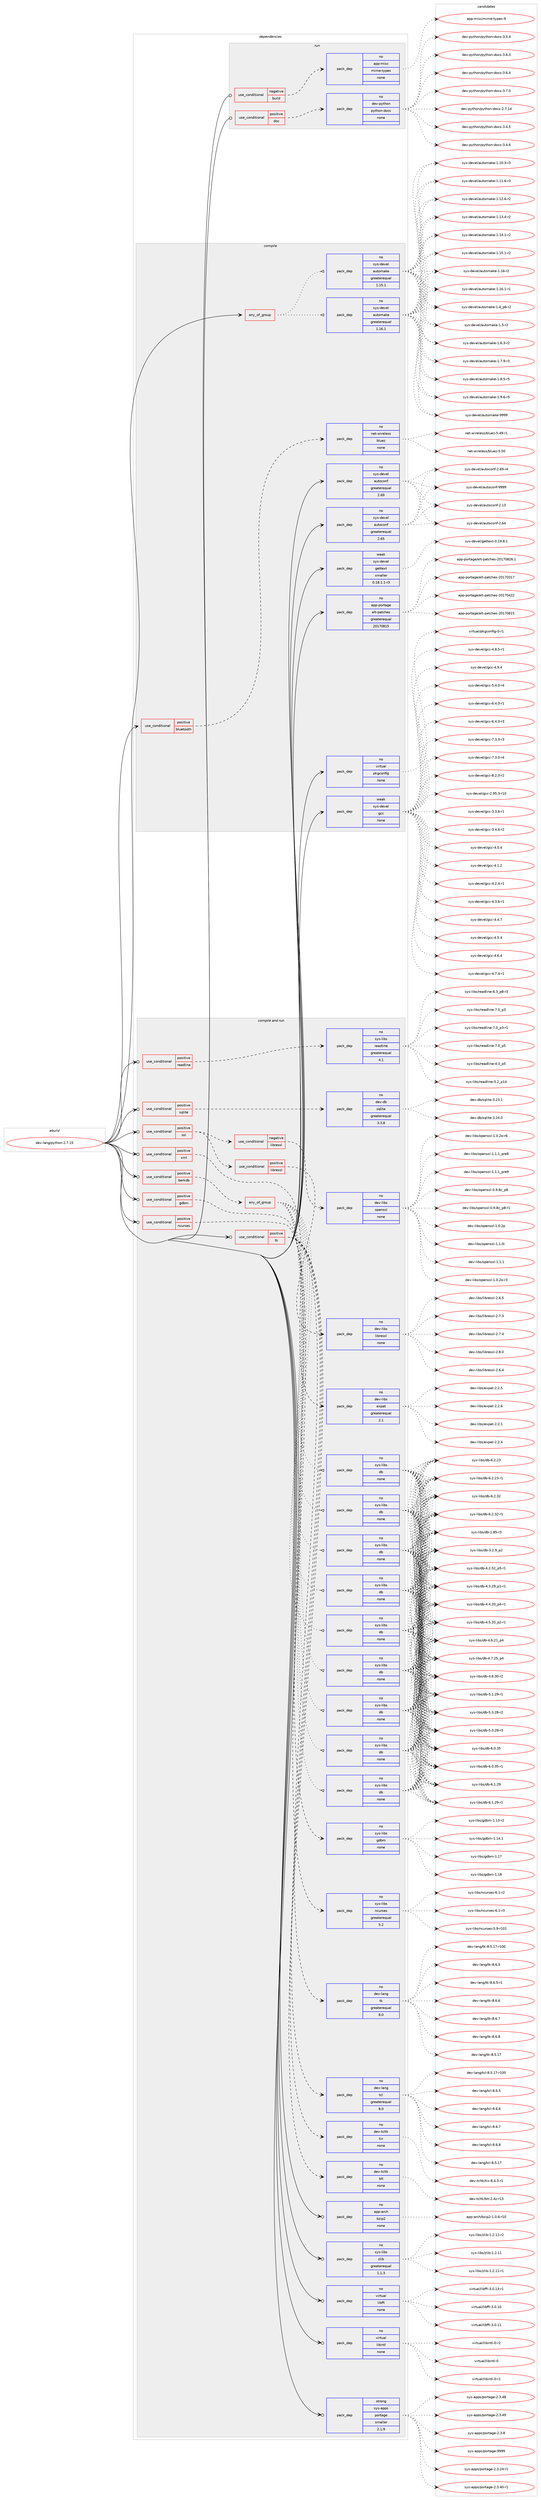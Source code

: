 digraph prolog {

# *************
# Graph options
# *************

newrank=true;
concentrate=true;
compound=true;
graph [rankdir=LR,fontname=Helvetica,fontsize=10,ranksep=1.5];#, ranksep=2.5, nodesep=0.2];
edge  [arrowhead=vee];
node  [fontname=Helvetica,fontsize=10];

# **********
# The ebuild
# **********

subgraph cluster_leftcol {
color=gray;
rank=same;
label=<<i>ebuild</i>>;
id [label="dev-lang/python-2.7.15", color=red, width=4, href="../dev-lang/python-2.7.15.svg"];
}

# ****************
# The dependencies
# ****************

subgraph cluster_midcol {
color=gray;
label=<<i>dependencies</i>>;
subgraph cluster_compile {
fillcolor="#eeeeee";
style=filled;
label=<<i>compile</i>>;
subgraph any59 {
dependency2590 [label=<<TABLE BORDER="0" CELLBORDER="1" CELLSPACING="0" CELLPADDING="4"><TR><TD CELLPADDING="10">any_of_group</TD></TR></TABLE>>, shape=none, color=red];subgraph pack1754 {
dependency2591 [label=<<TABLE BORDER="0" CELLBORDER="1" CELLSPACING="0" CELLPADDING="4" WIDTH="220"><TR><TD ROWSPAN="6" CELLPADDING="30">pack_dep</TD></TR><TR><TD WIDTH="110">no</TD></TR><TR><TD>sys-devel</TD></TR><TR><TD>automake</TD></TR><TR><TD>greaterequal</TD></TR><TR><TD>1.16.1</TD></TR></TABLE>>, shape=none, color=blue];
}
dependency2590:e -> dependency2591:w [weight=20,style="dotted",arrowhead="oinv"];
subgraph pack1755 {
dependency2592 [label=<<TABLE BORDER="0" CELLBORDER="1" CELLSPACING="0" CELLPADDING="4" WIDTH="220"><TR><TD ROWSPAN="6" CELLPADDING="30">pack_dep</TD></TR><TR><TD WIDTH="110">no</TD></TR><TR><TD>sys-devel</TD></TR><TR><TD>automake</TD></TR><TR><TD>greaterequal</TD></TR><TR><TD>1.15.1</TD></TR></TABLE>>, shape=none, color=blue];
}
dependency2590:e -> dependency2592:w [weight=20,style="dotted",arrowhead="oinv"];
}
id:e -> dependency2590:w [weight=20,style="solid",arrowhead="vee"];
subgraph cond769 {
dependency2593 [label=<<TABLE BORDER="0" CELLBORDER="1" CELLSPACING="0" CELLPADDING="4"><TR><TD ROWSPAN="3" CELLPADDING="10">use_conditional</TD></TR><TR><TD>positive</TD></TR><TR><TD>bluetooth</TD></TR></TABLE>>, shape=none, color=red];
subgraph pack1756 {
dependency2594 [label=<<TABLE BORDER="0" CELLBORDER="1" CELLSPACING="0" CELLPADDING="4" WIDTH="220"><TR><TD ROWSPAN="6" CELLPADDING="30">pack_dep</TD></TR><TR><TD WIDTH="110">no</TD></TR><TR><TD>net-wireless</TD></TR><TR><TD>bluez</TD></TR><TR><TD>none</TD></TR><TR><TD></TD></TR></TABLE>>, shape=none, color=blue];
}
dependency2593:e -> dependency2594:w [weight=20,style="dashed",arrowhead="vee"];
}
id:e -> dependency2593:w [weight=20,style="solid",arrowhead="vee"];
subgraph pack1757 {
dependency2595 [label=<<TABLE BORDER="0" CELLBORDER="1" CELLSPACING="0" CELLPADDING="4" WIDTH="220"><TR><TD ROWSPAN="6" CELLPADDING="30">pack_dep</TD></TR><TR><TD WIDTH="110">no</TD></TR><TR><TD>app-portage</TD></TR><TR><TD>elt-patches</TD></TR><TR><TD>greaterequal</TD></TR><TR><TD>20170815</TD></TR></TABLE>>, shape=none, color=blue];
}
id:e -> dependency2595:w [weight=20,style="solid",arrowhead="vee"];
subgraph pack1758 {
dependency2596 [label=<<TABLE BORDER="0" CELLBORDER="1" CELLSPACING="0" CELLPADDING="4" WIDTH="220"><TR><TD ROWSPAN="6" CELLPADDING="30">pack_dep</TD></TR><TR><TD WIDTH="110">no</TD></TR><TR><TD>sys-devel</TD></TR><TR><TD>autoconf</TD></TR><TR><TD>greaterequal</TD></TR><TR><TD>2.65</TD></TR></TABLE>>, shape=none, color=blue];
}
id:e -> dependency2596:w [weight=20,style="solid",arrowhead="vee"];
subgraph pack1759 {
dependency2597 [label=<<TABLE BORDER="0" CELLBORDER="1" CELLSPACING="0" CELLPADDING="4" WIDTH="220"><TR><TD ROWSPAN="6" CELLPADDING="30">pack_dep</TD></TR><TR><TD WIDTH="110">no</TD></TR><TR><TD>sys-devel</TD></TR><TR><TD>autoconf</TD></TR><TR><TD>greaterequal</TD></TR><TR><TD>2.69</TD></TR></TABLE>>, shape=none, color=blue];
}
id:e -> dependency2597:w [weight=20,style="solid",arrowhead="vee"];
subgraph pack1760 {
dependency2598 [label=<<TABLE BORDER="0" CELLBORDER="1" CELLSPACING="0" CELLPADDING="4" WIDTH="220"><TR><TD ROWSPAN="6" CELLPADDING="30">pack_dep</TD></TR><TR><TD WIDTH="110">no</TD></TR><TR><TD>virtual</TD></TR><TR><TD>pkgconfig</TD></TR><TR><TD>none</TD></TR><TR><TD></TD></TR></TABLE>>, shape=none, color=blue];
}
id:e -> dependency2598:w [weight=20,style="solid",arrowhead="vee"];
subgraph pack1761 {
dependency2599 [label=<<TABLE BORDER="0" CELLBORDER="1" CELLSPACING="0" CELLPADDING="4" WIDTH="220"><TR><TD ROWSPAN="6" CELLPADDING="30">pack_dep</TD></TR><TR><TD WIDTH="110">weak</TD></TR><TR><TD>sys-devel</TD></TR><TR><TD>gcc</TD></TR><TR><TD>none</TD></TR><TR><TD></TD></TR></TABLE>>, shape=none, color=blue];
}
id:e -> dependency2599:w [weight=20,style="solid",arrowhead="vee"];
subgraph pack1762 {
dependency2600 [label=<<TABLE BORDER="0" CELLBORDER="1" CELLSPACING="0" CELLPADDING="4" WIDTH="220"><TR><TD ROWSPAN="6" CELLPADDING="30">pack_dep</TD></TR><TR><TD WIDTH="110">weak</TD></TR><TR><TD>sys-devel</TD></TR><TR><TD>gettext</TD></TR><TR><TD>smaller</TD></TR><TR><TD>0.18.1.1-r3</TD></TR></TABLE>>, shape=none, color=blue];
}
id:e -> dependency2600:w [weight=20,style="solid",arrowhead="vee"];
}
subgraph cluster_compileandrun {
fillcolor="#eeeeee";
style=filled;
label=<<i>compile and run</i>>;
subgraph cond770 {
dependency2601 [label=<<TABLE BORDER="0" CELLBORDER="1" CELLSPACING="0" CELLPADDING="4"><TR><TD ROWSPAN="3" CELLPADDING="10">use_conditional</TD></TR><TR><TD>positive</TD></TR><TR><TD>berkdb</TD></TR></TABLE>>, shape=none, color=red];
subgraph any60 {
dependency2602 [label=<<TABLE BORDER="0" CELLBORDER="1" CELLSPACING="0" CELLPADDING="4"><TR><TD CELLPADDING="10">any_of_group</TD></TR></TABLE>>, shape=none, color=red];subgraph pack1763 {
dependency2603 [label=<<TABLE BORDER="0" CELLBORDER="1" CELLSPACING="0" CELLPADDING="4" WIDTH="220"><TR><TD ROWSPAN="6" CELLPADDING="30">pack_dep</TD></TR><TR><TD WIDTH="110">no</TD></TR><TR><TD>sys-libs</TD></TR><TR><TD>db</TD></TR><TR><TD>none</TD></TR><TR><TD></TD></TR></TABLE>>, shape=none, color=blue];
}
dependency2602:e -> dependency2603:w [weight=20,style="dotted",arrowhead="oinv"];
subgraph pack1764 {
dependency2604 [label=<<TABLE BORDER="0" CELLBORDER="1" CELLSPACING="0" CELLPADDING="4" WIDTH="220"><TR><TD ROWSPAN="6" CELLPADDING="30">pack_dep</TD></TR><TR><TD WIDTH="110">no</TD></TR><TR><TD>sys-libs</TD></TR><TR><TD>db</TD></TR><TR><TD>none</TD></TR><TR><TD></TD></TR></TABLE>>, shape=none, color=blue];
}
dependency2602:e -> dependency2604:w [weight=20,style="dotted",arrowhead="oinv"];
subgraph pack1765 {
dependency2605 [label=<<TABLE BORDER="0" CELLBORDER="1" CELLSPACING="0" CELLPADDING="4" WIDTH="220"><TR><TD ROWSPAN="6" CELLPADDING="30">pack_dep</TD></TR><TR><TD WIDTH="110">no</TD></TR><TR><TD>sys-libs</TD></TR><TR><TD>db</TD></TR><TR><TD>none</TD></TR><TR><TD></TD></TR></TABLE>>, shape=none, color=blue];
}
dependency2602:e -> dependency2605:w [weight=20,style="dotted",arrowhead="oinv"];
subgraph pack1766 {
dependency2606 [label=<<TABLE BORDER="0" CELLBORDER="1" CELLSPACING="0" CELLPADDING="4" WIDTH="220"><TR><TD ROWSPAN="6" CELLPADDING="30">pack_dep</TD></TR><TR><TD WIDTH="110">no</TD></TR><TR><TD>sys-libs</TD></TR><TR><TD>db</TD></TR><TR><TD>none</TD></TR><TR><TD></TD></TR></TABLE>>, shape=none, color=blue];
}
dependency2602:e -> dependency2606:w [weight=20,style="dotted",arrowhead="oinv"];
subgraph pack1767 {
dependency2607 [label=<<TABLE BORDER="0" CELLBORDER="1" CELLSPACING="0" CELLPADDING="4" WIDTH="220"><TR><TD ROWSPAN="6" CELLPADDING="30">pack_dep</TD></TR><TR><TD WIDTH="110">no</TD></TR><TR><TD>sys-libs</TD></TR><TR><TD>db</TD></TR><TR><TD>none</TD></TR><TR><TD></TD></TR></TABLE>>, shape=none, color=blue];
}
dependency2602:e -> dependency2607:w [weight=20,style="dotted",arrowhead="oinv"];
subgraph pack1768 {
dependency2608 [label=<<TABLE BORDER="0" CELLBORDER="1" CELLSPACING="0" CELLPADDING="4" WIDTH="220"><TR><TD ROWSPAN="6" CELLPADDING="30">pack_dep</TD></TR><TR><TD WIDTH="110">no</TD></TR><TR><TD>sys-libs</TD></TR><TR><TD>db</TD></TR><TR><TD>none</TD></TR><TR><TD></TD></TR></TABLE>>, shape=none, color=blue];
}
dependency2602:e -> dependency2608:w [weight=20,style="dotted",arrowhead="oinv"];
subgraph pack1769 {
dependency2609 [label=<<TABLE BORDER="0" CELLBORDER="1" CELLSPACING="0" CELLPADDING="4" WIDTH="220"><TR><TD ROWSPAN="6" CELLPADDING="30">pack_dep</TD></TR><TR><TD WIDTH="110">no</TD></TR><TR><TD>sys-libs</TD></TR><TR><TD>db</TD></TR><TR><TD>none</TD></TR><TR><TD></TD></TR></TABLE>>, shape=none, color=blue];
}
dependency2602:e -> dependency2609:w [weight=20,style="dotted",arrowhead="oinv"];
subgraph pack1770 {
dependency2610 [label=<<TABLE BORDER="0" CELLBORDER="1" CELLSPACING="0" CELLPADDING="4" WIDTH="220"><TR><TD ROWSPAN="6" CELLPADDING="30">pack_dep</TD></TR><TR><TD WIDTH="110">no</TD></TR><TR><TD>sys-libs</TD></TR><TR><TD>db</TD></TR><TR><TD>none</TD></TR><TR><TD></TD></TR></TABLE>>, shape=none, color=blue];
}
dependency2602:e -> dependency2610:w [weight=20,style="dotted",arrowhead="oinv"];
subgraph pack1771 {
dependency2611 [label=<<TABLE BORDER="0" CELLBORDER="1" CELLSPACING="0" CELLPADDING="4" WIDTH="220"><TR><TD ROWSPAN="6" CELLPADDING="30">pack_dep</TD></TR><TR><TD WIDTH="110">no</TD></TR><TR><TD>sys-libs</TD></TR><TR><TD>db</TD></TR><TR><TD>none</TD></TR><TR><TD></TD></TR></TABLE>>, shape=none, color=blue];
}
dependency2602:e -> dependency2611:w [weight=20,style="dotted",arrowhead="oinv"];
}
dependency2601:e -> dependency2602:w [weight=20,style="dashed",arrowhead="vee"];
}
id:e -> dependency2601:w [weight=20,style="solid",arrowhead="odotvee"];
subgraph cond771 {
dependency2612 [label=<<TABLE BORDER="0" CELLBORDER="1" CELLSPACING="0" CELLPADDING="4"><TR><TD ROWSPAN="3" CELLPADDING="10">use_conditional</TD></TR><TR><TD>positive</TD></TR><TR><TD>gdbm</TD></TR></TABLE>>, shape=none, color=red];
subgraph pack1772 {
dependency2613 [label=<<TABLE BORDER="0" CELLBORDER="1" CELLSPACING="0" CELLPADDING="4" WIDTH="220"><TR><TD ROWSPAN="6" CELLPADDING="30">pack_dep</TD></TR><TR><TD WIDTH="110">no</TD></TR><TR><TD>sys-libs</TD></TR><TR><TD>gdbm</TD></TR><TR><TD>none</TD></TR><TR><TD></TD></TR></TABLE>>, shape=none, color=blue];
}
dependency2612:e -> dependency2613:w [weight=20,style="dashed",arrowhead="vee"];
}
id:e -> dependency2612:w [weight=20,style="solid",arrowhead="odotvee"];
subgraph cond772 {
dependency2614 [label=<<TABLE BORDER="0" CELLBORDER="1" CELLSPACING="0" CELLPADDING="4"><TR><TD ROWSPAN="3" CELLPADDING="10">use_conditional</TD></TR><TR><TD>positive</TD></TR><TR><TD>ncurses</TD></TR></TABLE>>, shape=none, color=red];
subgraph pack1773 {
dependency2615 [label=<<TABLE BORDER="0" CELLBORDER="1" CELLSPACING="0" CELLPADDING="4" WIDTH="220"><TR><TD ROWSPAN="6" CELLPADDING="30">pack_dep</TD></TR><TR><TD WIDTH="110">no</TD></TR><TR><TD>sys-libs</TD></TR><TR><TD>ncurses</TD></TR><TR><TD>greaterequal</TD></TR><TR><TD>5.2</TD></TR></TABLE>>, shape=none, color=blue];
}
dependency2614:e -> dependency2615:w [weight=20,style="dashed",arrowhead="vee"];
}
id:e -> dependency2614:w [weight=20,style="solid",arrowhead="odotvee"];
subgraph cond773 {
dependency2616 [label=<<TABLE BORDER="0" CELLBORDER="1" CELLSPACING="0" CELLPADDING="4"><TR><TD ROWSPAN="3" CELLPADDING="10">use_conditional</TD></TR><TR><TD>positive</TD></TR><TR><TD>readline</TD></TR></TABLE>>, shape=none, color=red];
subgraph pack1774 {
dependency2617 [label=<<TABLE BORDER="0" CELLBORDER="1" CELLSPACING="0" CELLPADDING="4" WIDTH="220"><TR><TD ROWSPAN="6" CELLPADDING="30">pack_dep</TD></TR><TR><TD WIDTH="110">no</TD></TR><TR><TD>sys-libs</TD></TR><TR><TD>readline</TD></TR><TR><TD>greaterequal</TD></TR><TR><TD>4.1</TD></TR></TABLE>>, shape=none, color=blue];
}
dependency2616:e -> dependency2617:w [weight=20,style="dashed",arrowhead="vee"];
}
id:e -> dependency2616:w [weight=20,style="solid",arrowhead="odotvee"];
subgraph cond774 {
dependency2618 [label=<<TABLE BORDER="0" CELLBORDER="1" CELLSPACING="0" CELLPADDING="4"><TR><TD ROWSPAN="3" CELLPADDING="10">use_conditional</TD></TR><TR><TD>positive</TD></TR><TR><TD>sqlite</TD></TR></TABLE>>, shape=none, color=red];
subgraph pack1775 {
dependency2619 [label=<<TABLE BORDER="0" CELLBORDER="1" CELLSPACING="0" CELLPADDING="4" WIDTH="220"><TR><TD ROWSPAN="6" CELLPADDING="30">pack_dep</TD></TR><TR><TD WIDTH="110">no</TD></TR><TR><TD>dev-db</TD></TR><TR><TD>sqlite</TD></TR><TR><TD>greaterequal</TD></TR><TR><TD>3.3.8</TD></TR></TABLE>>, shape=none, color=blue];
}
dependency2618:e -> dependency2619:w [weight=20,style="dashed",arrowhead="vee"];
}
id:e -> dependency2618:w [weight=20,style="solid",arrowhead="odotvee"];
subgraph cond775 {
dependency2620 [label=<<TABLE BORDER="0" CELLBORDER="1" CELLSPACING="0" CELLPADDING="4"><TR><TD ROWSPAN="3" CELLPADDING="10">use_conditional</TD></TR><TR><TD>positive</TD></TR><TR><TD>ssl</TD></TR></TABLE>>, shape=none, color=red];
subgraph cond776 {
dependency2621 [label=<<TABLE BORDER="0" CELLBORDER="1" CELLSPACING="0" CELLPADDING="4"><TR><TD ROWSPAN="3" CELLPADDING="10">use_conditional</TD></TR><TR><TD>negative</TD></TR><TR><TD>libressl</TD></TR></TABLE>>, shape=none, color=red];
subgraph pack1776 {
dependency2622 [label=<<TABLE BORDER="0" CELLBORDER="1" CELLSPACING="0" CELLPADDING="4" WIDTH="220"><TR><TD ROWSPAN="6" CELLPADDING="30">pack_dep</TD></TR><TR><TD WIDTH="110">no</TD></TR><TR><TD>dev-libs</TD></TR><TR><TD>openssl</TD></TR><TR><TD>none</TD></TR><TR><TD></TD></TR></TABLE>>, shape=none, color=blue];
}
dependency2621:e -> dependency2622:w [weight=20,style="dashed",arrowhead="vee"];
}
dependency2620:e -> dependency2621:w [weight=20,style="dashed",arrowhead="vee"];
subgraph cond777 {
dependency2623 [label=<<TABLE BORDER="0" CELLBORDER="1" CELLSPACING="0" CELLPADDING="4"><TR><TD ROWSPAN="3" CELLPADDING="10">use_conditional</TD></TR><TR><TD>positive</TD></TR><TR><TD>libressl</TD></TR></TABLE>>, shape=none, color=red];
subgraph pack1777 {
dependency2624 [label=<<TABLE BORDER="0" CELLBORDER="1" CELLSPACING="0" CELLPADDING="4" WIDTH="220"><TR><TD ROWSPAN="6" CELLPADDING="30">pack_dep</TD></TR><TR><TD WIDTH="110">no</TD></TR><TR><TD>dev-libs</TD></TR><TR><TD>libressl</TD></TR><TR><TD>none</TD></TR><TR><TD></TD></TR></TABLE>>, shape=none, color=blue];
}
dependency2623:e -> dependency2624:w [weight=20,style="dashed",arrowhead="vee"];
}
dependency2620:e -> dependency2623:w [weight=20,style="dashed",arrowhead="vee"];
}
id:e -> dependency2620:w [weight=20,style="solid",arrowhead="odotvee"];
subgraph cond778 {
dependency2625 [label=<<TABLE BORDER="0" CELLBORDER="1" CELLSPACING="0" CELLPADDING="4"><TR><TD ROWSPAN="3" CELLPADDING="10">use_conditional</TD></TR><TR><TD>positive</TD></TR><TR><TD>tk</TD></TR></TABLE>>, shape=none, color=red];
subgraph pack1778 {
dependency2626 [label=<<TABLE BORDER="0" CELLBORDER="1" CELLSPACING="0" CELLPADDING="4" WIDTH="220"><TR><TD ROWSPAN="6" CELLPADDING="30">pack_dep</TD></TR><TR><TD WIDTH="110">no</TD></TR><TR><TD>dev-lang</TD></TR><TR><TD>tcl</TD></TR><TR><TD>greaterequal</TD></TR><TR><TD>8.0</TD></TR></TABLE>>, shape=none, color=blue];
}
dependency2625:e -> dependency2626:w [weight=20,style="dashed",arrowhead="vee"];
subgraph pack1779 {
dependency2627 [label=<<TABLE BORDER="0" CELLBORDER="1" CELLSPACING="0" CELLPADDING="4" WIDTH="220"><TR><TD ROWSPAN="6" CELLPADDING="30">pack_dep</TD></TR><TR><TD WIDTH="110">no</TD></TR><TR><TD>dev-lang</TD></TR><TR><TD>tk</TD></TR><TR><TD>greaterequal</TD></TR><TR><TD>8.0</TD></TR></TABLE>>, shape=none, color=blue];
}
dependency2625:e -> dependency2627:w [weight=20,style="dashed",arrowhead="vee"];
subgraph pack1780 {
dependency2628 [label=<<TABLE BORDER="0" CELLBORDER="1" CELLSPACING="0" CELLPADDING="4" WIDTH="220"><TR><TD ROWSPAN="6" CELLPADDING="30">pack_dep</TD></TR><TR><TD WIDTH="110">no</TD></TR><TR><TD>dev-tcltk</TD></TR><TR><TD>blt</TD></TR><TR><TD>none</TD></TR><TR><TD></TD></TR></TABLE>>, shape=none, color=blue];
}
dependency2625:e -> dependency2628:w [weight=20,style="dashed",arrowhead="vee"];
subgraph pack1781 {
dependency2629 [label=<<TABLE BORDER="0" CELLBORDER="1" CELLSPACING="0" CELLPADDING="4" WIDTH="220"><TR><TD ROWSPAN="6" CELLPADDING="30">pack_dep</TD></TR><TR><TD WIDTH="110">no</TD></TR><TR><TD>dev-tcltk</TD></TR><TR><TD>tix</TD></TR><TR><TD>none</TD></TR><TR><TD></TD></TR></TABLE>>, shape=none, color=blue];
}
dependency2625:e -> dependency2629:w [weight=20,style="dashed",arrowhead="vee"];
}
id:e -> dependency2625:w [weight=20,style="solid",arrowhead="odotvee"];
subgraph cond779 {
dependency2630 [label=<<TABLE BORDER="0" CELLBORDER="1" CELLSPACING="0" CELLPADDING="4"><TR><TD ROWSPAN="3" CELLPADDING="10">use_conditional</TD></TR><TR><TD>positive</TD></TR><TR><TD>xml</TD></TR></TABLE>>, shape=none, color=red];
subgraph pack1782 {
dependency2631 [label=<<TABLE BORDER="0" CELLBORDER="1" CELLSPACING="0" CELLPADDING="4" WIDTH="220"><TR><TD ROWSPAN="6" CELLPADDING="30">pack_dep</TD></TR><TR><TD WIDTH="110">no</TD></TR><TR><TD>dev-libs</TD></TR><TR><TD>expat</TD></TR><TR><TD>greaterequal</TD></TR><TR><TD>2.1</TD></TR></TABLE>>, shape=none, color=blue];
}
dependency2630:e -> dependency2631:w [weight=20,style="dashed",arrowhead="vee"];
}
id:e -> dependency2630:w [weight=20,style="solid",arrowhead="odotvee"];
subgraph pack1783 {
dependency2632 [label=<<TABLE BORDER="0" CELLBORDER="1" CELLSPACING="0" CELLPADDING="4" WIDTH="220"><TR><TD ROWSPAN="6" CELLPADDING="30">pack_dep</TD></TR><TR><TD WIDTH="110">no</TD></TR><TR><TD>app-arch</TD></TR><TR><TD>bzip2</TD></TR><TR><TD>none</TD></TR><TR><TD></TD></TR></TABLE>>, shape=none, color=blue];
}
id:e -> dependency2632:w [weight=20,style="solid",arrowhead="odotvee"];
subgraph pack1784 {
dependency2633 [label=<<TABLE BORDER="0" CELLBORDER="1" CELLSPACING="0" CELLPADDING="4" WIDTH="220"><TR><TD ROWSPAN="6" CELLPADDING="30">pack_dep</TD></TR><TR><TD WIDTH="110">no</TD></TR><TR><TD>sys-libs</TD></TR><TR><TD>zlib</TD></TR><TR><TD>greaterequal</TD></TR><TR><TD>1.1.3</TD></TR></TABLE>>, shape=none, color=blue];
}
id:e -> dependency2633:w [weight=20,style="solid",arrowhead="odotvee"];
subgraph pack1785 {
dependency2634 [label=<<TABLE BORDER="0" CELLBORDER="1" CELLSPACING="0" CELLPADDING="4" WIDTH="220"><TR><TD ROWSPAN="6" CELLPADDING="30">pack_dep</TD></TR><TR><TD WIDTH="110">no</TD></TR><TR><TD>virtual</TD></TR><TR><TD>libffi</TD></TR><TR><TD>none</TD></TR><TR><TD></TD></TR></TABLE>>, shape=none, color=blue];
}
id:e -> dependency2634:w [weight=20,style="solid",arrowhead="odotvee"];
subgraph pack1786 {
dependency2635 [label=<<TABLE BORDER="0" CELLBORDER="1" CELLSPACING="0" CELLPADDING="4" WIDTH="220"><TR><TD ROWSPAN="6" CELLPADDING="30">pack_dep</TD></TR><TR><TD WIDTH="110">no</TD></TR><TR><TD>virtual</TD></TR><TR><TD>libintl</TD></TR><TR><TD>none</TD></TR><TR><TD></TD></TR></TABLE>>, shape=none, color=blue];
}
id:e -> dependency2635:w [weight=20,style="solid",arrowhead="odotvee"];
subgraph pack1787 {
dependency2636 [label=<<TABLE BORDER="0" CELLBORDER="1" CELLSPACING="0" CELLPADDING="4" WIDTH="220"><TR><TD ROWSPAN="6" CELLPADDING="30">pack_dep</TD></TR><TR><TD WIDTH="110">strong</TD></TR><TR><TD>sys-apps</TD></TR><TR><TD>portage</TD></TR><TR><TD>smaller</TD></TR><TR><TD>2.1.9</TD></TR></TABLE>>, shape=none, color=blue];
}
id:e -> dependency2636:w [weight=20,style="solid",arrowhead="odotvee"];
}
subgraph cluster_run {
fillcolor="#eeeeee";
style=filled;
label=<<i>run</i>>;
subgraph cond780 {
dependency2637 [label=<<TABLE BORDER="0" CELLBORDER="1" CELLSPACING="0" CELLPADDING="4"><TR><TD ROWSPAN="3" CELLPADDING="10">use_conditional</TD></TR><TR><TD>negative</TD></TR><TR><TD>build</TD></TR></TABLE>>, shape=none, color=red];
subgraph pack1788 {
dependency2638 [label=<<TABLE BORDER="0" CELLBORDER="1" CELLSPACING="0" CELLPADDING="4" WIDTH="220"><TR><TD ROWSPAN="6" CELLPADDING="30">pack_dep</TD></TR><TR><TD WIDTH="110">no</TD></TR><TR><TD>app-misc</TD></TR><TR><TD>mime-types</TD></TR><TR><TD>none</TD></TR><TR><TD></TD></TR></TABLE>>, shape=none, color=blue];
}
dependency2637:e -> dependency2638:w [weight=20,style="dashed",arrowhead="vee"];
}
id:e -> dependency2637:w [weight=20,style="solid",arrowhead="odot"];
subgraph cond781 {
dependency2639 [label=<<TABLE BORDER="0" CELLBORDER="1" CELLSPACING="0" CELLPADDING="4"><TR><TD ROWSPAN="3" CELLPADDING="10">use_conditional</TD></TR><TR><TD>positive</TD></TR><TR><TD>doc</TD></TR></TABLE>>, shape=none, color=red];
subgraph pack1789 {
dependency2640 [label=<<TABLE BORDER="0" CELLBORDER="1" CELLSPACING="0" CELLPADDING="4" WIDTH="220"><TR><TD ROWSPAN="6" CELLPADDING="30">pack_dep</TD></TR><TR><TD WIDTH="110">no</TD></TR><TR><TD>dev-python</TD></TR><TR><TD>python-docs</TD></TR><TR><TD>none</TD></TR><TR><TD></TD></TR></TABLE>>, shape=none, color=blue];
}
dependency2639:e -> dependency2640:w [weight=20,style="dashed",arrowhead="vee"];
}
id:e -> dependency2639:w [weight=20,style="solid",arrowhead="odot"];
}
}

# **************
# The candidates
# **************

subgraph cluster_choices {
rank=same;
color=gray;
label=<<i>candidates</i>>;

subgraph choice1754 {
color=black;
nodesep=1;
choice11512111545100101118101108479711711611110997107101454946494846514511451 [label="sys-devel/automake-1.10.3-r3", color=red, width=4,href="../sys-devel/automake-1.10.3-r3.svg"];
choice11512111545100101118101108479711711611110997107101454946494946544511451 [label="sys-devel/automake-1.11.6-r3", color=red, width=4,href="../sys-devel/automake-1.11.6-r3.svg"];
choice11512111545100101118101108479711711611110997107101454946495046544511450 [label="sys-devel/automake-1.12.6-r2", color=red, width=4,href="../sys-devel/automake-1.12.6-r2.svg"];
choice11512111545100101118101108479711711611110997107101454946495146524511450 [label="sys-devel/automake-1.13.4-r2", color=red, width=4,href="../sys-devel/automake-1.13.4-r2.svg"];
choice11512111545100101118101108479711711611110997107101454946495246494511450 [label="sys-devel/automake-1.14.1-r2", color=red, width=4,href="../sys-devel/automake-1.14.1-r2.svg"];
choice11512111545100101118101108479711711611110997107101454946495346494511450 [label="sys-devel/automake-1.15.1-r2", color=red, width=4,href="../sys-devel/automake-1.15.1-r2.svg"];
choice1151211154510010111810110847971171161111099710710145494649544511450 [label="sys-devel/automake-1.16-r2", color=red, width=4,href="../sys-devel/automake-1.16-r2.svg"];
choice11512111545100101118101108479711711611110997107101454946495446494511449 [label="sys-devel/automake-1.16.1-r1", color=red, width=4,href="../sys-devel/automake-1.16.1-r1.svg"];
choice115121115451001011181011084797117116111109971071014549465295112544511450 [label="sys-devel/automake-1.4_p6-r2", color=red, width=4,href="../sys-devel/automake-1.4_p6-r2.svg"];
choice11512111545100101118101108479711711611110997107101454946534511450 [label="sys-devel/automake-1.5-r2", color=red, width=4,href="../sys-devel/automake-1.5-r2.svg"];
choice115121115451001011181011084797117116111109971071014549465446514511450 [label="sys-devel/automake-1.6.3-r2", color=red, width=4,href="../sys-devel/automake-1.6.3-r2.svg"];
choice115121115451001011181011084797117116111109971071014549465546574511451 [label="sys-devel/automake-1.7.9-r3", color=red, width=4,href="../sys-devel/automake-1.7.9-r3.svg"];
choice115121115451001011181011084797117116111109971071014549465646534511453 [label="sys-devel/automake-1.8.5-r5", color=red, width=4,href="../sys-devel/automake-1.8.5-r5.svg"];
choice115121115451001011181011084797117116111109971071014549465746544511453 [label="sys-devel/automake-1.9.6-r5", color=red, width=4,href="../sys-devel/automake-1.9.6-r5.svg"];
choice115121115451001011181011084797117116111109971071014557575757 [label="sys-devel/automake-9999", color=red, width=4,href="../sys-devel/automake-9999.svg"];
dependency2591:e -> choice11512111545100101118101108479711711611110997107101454946494846514511451:w [style=dotted,weight="100"];
dependency2591:e -> choice11512111545100101118101108479711711611110997107101454946494946544511451:w [style=dotted,weight="100"];
dependency2591:e -> choice11512111545100101118101108479711711611110997107101454946495046544511450:w [style=dotted,weight="100"];
dependency2591:e -> choice11512111545100101118101108479711711611110997107101454946495146524511450:w [style=dotted,weight="100"];
dependency2591:e -> choice11512111545100101118101108479711711611110997107101454946495246494511450:w [style=dotted,weight="100"];
dependency2591:e -> choice11512111545100101118101108479711711611110997107101454946495346494511450:w [style=dotted,weight="100"];
dependency2591:e -> choice1151211154510010111810110847971171161111099710710145494649544511450:w [style=dotted,weight="100"];
dependency2591:e -> choice11512111545100101118101108479711711611110997107101454946495446494511449:w [style=dotted,weight="100"];
dependency2591:e -> choice115121115451001011181011084797117116111109971071014549465295112544511450:w [style=dotted,weight="100"];
dependency2591:e -> choice11512111545100101118101108479711711611110997107101454946534511450:w [style=dotted,weight="100"];
dependency2591:e -> choice115121115451001011181011084797117116111109971071014549465446514511450:w [style=dotted,weight="100"];
dependency2591:e -> choice115121115451001011181011084797117116111109971071014549465546574511451:w [style=dotted,weight="100"];
dependency2591:e -> choice115121115451001011181011084797117116111109971071014549465646534511453:w [style=dotted,weight="100"];
dependency2591:e -> choice115121115451001011181011084797117116111109971071014549465746544511453:w [style=dotted,weight="100"];
dependency2591:e -> choice115121115451001011181011084797117116111109971071014557575757:w [style=dotted,weight="100"];
}
subgraph choice1755 {
color=black;
nodesep=1;
choice11512111545100101118101108479711711611110997107101454946494846514511451 [label="sys-devel/automake-1.10.3-r3", color=red, width=4,href="../sys-devel/automake-1.10.3-r3.svg"];
choice11512111545100101118101108479711711611110997107101454946494946544511451 [label="sys-devel/automake-1.11.6-r3", color=red, width=4,href="../sys-devel/automake-1.11.6-r3.svg"];
choice11512111545100101118101108479711711611110997107101454946495046544511450 [label="sys-devel/automake-1.12.6-r2", color=red, width=4,href="../sys-devel/automake-1.12.6-r2.svg"];
choice11512111545100101118101108479711711611110997107101454946495146524511450 [label="sys-devel/automake-1.13.4-r2", color=red, width=4,href="../sys-devel/automake-1.13.4-r2.svg"];
choice11512111545100101118101108479711711611110997107101454946495246494511450 [label="sys-devel/automake-1.14.1-r2", color=red, width=4,href="../sys-devel/automake-1.14.1-r2.svg"];
choice11512111545100101118101108479711711611110997107101454946495346494511450 [label="sys-devel/automake-1.15.1-r2", color=red, width=4,href="../sys-devel/automake-1.15.1-r2.svg"];
choice1151211154510010111810110847971171161111099710710145494649544511450 [label="sys-devel/automake-1.16-r2", color=red, width=4,href="../sys-devel/automake-1.16-r2.svg"];
choice11512111545100101118101108479711711611110997107101454946495446494511449 [label="sys-devel/automake-1.16.1-r1", color=red, width=4,href="../sys-devel/automake-1.16.1-r1.svg"];
choice115121115451001011181011084797117116111109971071014549465295112544511450 [label="sys-devel/automake-1.4_p6-r2", color=red, width=4,href="../sys-devel/automake-1.4_p6-r2.svg"];
choice11512111545100101118101108479711711611110997107101454946534511450 [label="sys-devel/automake-1.5-r2", color=red, width=4,href="../sys-devel/automake-1.5-r2.svg"];
choice115121115451001011181011084797117116111109971071014549465446514511450 [label="sys-devel/automake-1.6.3-r2", color=red, width=4,href="../sys-devel/automake-1.6.3-r2.svg"];
choice115121115451001011181011084797117116111109971071014549465546574511451 [label="sys-devel/automake-1.7.9-r3", color=red, width=4,href="../sys-devel/automake-1.7.9-r3.svg"];
choice115121115451001011181011084797117116111109971071014549465646534511453 [label="sys-devel/automake-1.8.5-r5", color=red, width=4,href="../sys-devel/automake-1.8.5-r5.svg"];
choice115121115451001011181011084797117116111109971071014549465746544511453 [label="sys-devel/automake-1.9.6-r5", color=red, width=4,href="../sys-devel/automake-1.9.6-r5.svg"];
choice115121115451001011181011084797117116111109971071014557575757 [label="sys-devel/automake-9999", color=red, width=4,href="../sys-devel/automake-9999.svg"];
dependency2592:e -> choice11512111545100101118101108479711711611110997107101454946494846514511451:w [style=dotted,weight="100"];
dependency2592:e -> choice11512111545100101118101108479711711611110997107101454946494946544511451:w [style=dotted,weight="100"];
dependency2592:e -> choice11512111545100101118101108479711711611110997107101454946495046544511450:w [style=dotted,weight="100"];
dependency2592:e -> choice11512111545100101118101108479711711611110997107101454946495146524511450:w [style=dotted,weight="100"];
dependency2592:e -> choice11512111545100101118101108479711711611110997107101454946495246494511450:w [style=dotted,weight="100"];
dependency2592:e -> choice11512111545100101118101108479711711611110997107101454946495346494511450:w [style=dotted,weight="100"];
dependency2592:e -> choice1151211154510010111810110847971171161111099710710145494649544511450:w [style=dotted,weight="100"];
dependency2592:e -> choice11512111545100101118101108479711711611110997107101454946495446494511449:w [style=dotted,weight="100"];
dependency2592:e -> choice115121115451001011181011084797117116111109971071014549465295112544511450:w [style=dotted,weight="100"];
dependency2592:e -> choice11512111545100101118101108479711711611110997107101454946534511450:w [style=dotted,weight="100"];
dependency2592:e -> choice115121115451001011181011084797117116111109971071014549465446514511450:w [style=dotted,weight="100"];
dependency2592:e -> choice115121115451001011181011084797117116111109971071014549465546574511451:w [style=dotted,weight="100"];
dependency2592:e -> choice115121115451001011181011084797117116111109971071014549465646534511453:w [style=dotted,weight="100"];
dependency2592:e -> choice115121115451001011181011084797117116111109971071014549465746544511453:w [style=dotted,weight="100"];
dependency2592:e -> choice115121115451001011181011084797117116111109971071014557575757:w [style=dotted,weight="100"];
}
subgraph choice1756 {
color=black;
nodesep=1;
choice11010111645119105114101108101115115479810811710112245534652574511449 [label="net-wireless/bluez-5.49-r1", color=red, width=4,href="../net-wireless/bluez-5.49-r1.svg"];
choice1101011164511910511410110810111511547981081171011224553465348 [label="net-wireless/bluez-5.50", color=red, width=4,href="../net-wireless/bluez-5.50.svg"];
dependency2594:e -> choice11010111645119105114101108101115115479810811710112245534652574511449:w [style=dotted,weight="100"];
dependency2594:e -> choice1101011164511910511410110810111511547981081171011224553465348:w [style=dotted,weight="100"];
}
subgraph choice1757 {
color=black;
nodesep=1;
choice97112112451121111141169710310147101108116451129711699104101115455048495548514955 [label="app-portage/elt-patches-20170317", color=red, width=4,href="../app-portage/elt-patches-20170317.svg"];
choice97112112451121111141169710310147101108116451129711699104101115455048495548525050 [label="app-portage/elt-patches-20170422", color=red, width=4,href="../app-portage/elt-patches-20170422.svg"];
choice97112112451121111141169710310147101108116451129711699104101115455048495548564953 [label="app-portage/elt-patches-20170815", color=red, width=4,href="../app-portage/elt-patches-20170815.svg"];
choice971121124511211111411697103101471011081164511297116991041011154550484955485650544649 [label="app-portage/elt-patches-20170826.1", color=red, width=4,href="../app-portage/elt-patches-20170826.1.svg"];
dependency2595:e -> choice97112112451121111141169710310147101108116451129711699104101115455048495548514955:w [style=dotted,weight="100"];
dependency2595:e -> choice97112112451121111141169710310147101108116451129711699104101115455048495548525050:w [style=dotted,weight="100"];
dependency2595:e -> choice97112112451121111141169710310147101108116451129711699104101115455048495548564953:w [style=dotted,weight="100"];
dependency2595:e -> choice971121124511211111411697103101471011081164511297116991041011154550484955485650544649:w [style=dotted,weight="100"];
}
subgraph choice1758 {
color=black;
nodesep=1;
choice115121115451001011181011084797117116111991111101024550464951 [label="sys-devel/autoconf-2.13", color=red, width=4,href="../sys-devel/autoconf-2.13.svg"];
choice115121115451001011181011084797117116111991111101024550465452 [label="sys-devel/autoconf-2.64", color=red, width=4,href="../sys-devel/autoconf-2.64.svg"];
choice1151211154510010111810110847971171161119911111010245504654574511452 [label="sys-devel/autoconf-2.69-r4", color=red, width=4,href="../sys-devel/autoconf-2.69-r4.svg"];
choice115121115451001011181011084797117116111991111101024557575757 [label="sys-devel/autoconf-9999", color=red, width=4,href="../sys-devel/autoconf-9999.svg"];
dependency2596:e -> choice115121115451001011181011084797117116111991111101024550464951:w [style=dotted,weight="100"];
dependency2596:e -> choice115121115451001011181011084797117116111991111101024550465452:w [style=dotted,weight="100"];
dependency2596:e -> choice1151211154510010111810110847971171161119911111010245504654574511452:w [style=dotted,weight="100"];
dependency2596:e -> choice115121115451001011181011084797117116111991111101024557575757:w [style=dotted,weight="100"];
}
subgraph choice1759 {
color=black;
nodesep=1;
choice115121115451001011181011084797117116111991111101024550464951 [label="sys-devel/autoconf-2.13", color=red, width=4,href="../sys-devel/autoconf-2.13.svg"];
choice115121115451001011181011084797117116111991111101024550465452 [label="sys-devel/autoconf-2.64", color=red, width=4,href="../sys-devel/autoconf-2.64.svg"];
choice1151211154510010111810110847971171161119911111010245504654574511452 [label="sys-devel/autoconf-2.69-r4", color=red, width=4,href="../sys-devel/autoconf-2.69-r4.svg"];
choice115121115451001011181011084797117116111991111101024557575757 [label="sys-devel/autoconf-9999", color=red, width=4,href="../sys-devel/autoconf-9999.svg"];
dependency2597:e -> choice115121115451001011181011084797117116111991111101024550464951:w [style=dotted,weight="100"];
dependency2597:e -> choice115121115451001011181011084797117116111991111101024550465452:w [style=dotted,weight="100"];
dependency2597:e -> choice1151211154510010111810110847971171161119911111010245504654574511452:w [style=dotted,weight="100"];
dependency2597:e -> choice115121115451001011181011084797117116111991111101024557575757:w [style=dotted,weight="100"];
}
subgraph choice1760 {
color=black;
nodesep=1;
choice11810511411611797108471121071039911111010210510345484511449 [label="virtual/pkgconfig-0-r1", color=red, width=4,href="../virtual/pkgconfig-0-r1.svg"];
dependency2598:e -> choice11810511411611797108471121071039911111010210510345484511449:w [style=dotted,weight="100"];
}
subgraph choice1761 {
color=black;
nodesep=1;
choice1151211154510010111810110847103999945504657534651451144948 [label="sys-devel/gcc-2.95.3-r10", color=red, width=4,href="../sys-devel/gcc-2.95.3-r10.svg"];
choice115121115451001011181011084710399994551465146544511449 [label="sys-devel/gcc-3.3.6-r1", color=red, width=4,href="../sys-devel/gcc-3.3.6-r1.svg"];
choice115121115451001011181011084710399994551465246544511450 [label="sys-devel/gcc-3.4.6-r2", color=red, width=4,href="../sys-devel/gcc-3.4.6-r2.svg"];
choice11512111545100101118101108471039999455246484652 [label="sys-devel/gcc-4.0.4", color=red, width=4,href="../sys-devel/gcc-4.0.4.svg"];
choice11512111545100101118101108471039999455246494650 [label="sys-devel/gcc-4.1.2", color=red, width=4,href="../sys-devel/gcc-4.1.2.svg"];
choice115121115451001011181011084710399994552465046524511449 [label="sys-devel/gcc-4.2.4-r1", color=red, width=4,href="../sys-devel/gcc-4.2.4-r1.svg"];
choice115121115451001011181011084710399994552465146544511449 [label="sys-devel/gcc-4.3.6-r1", color=red, width=4,href="../sys-devel/gcc-4.3.6-r1.svg"];
choice11512111545100101118101108471039999455246524655 [label="sys-devel/gcc-4.4.7", color=red, width=4,href="../sys-devel/gcc-4.4.7.svg"];
choice11512111545100101118101108471039999455246534652 [label="sys-devel/gcc-4.5.4", color=red, width=4,href="../sys-devel/gcc-4.5.4.svg"];
choice11512111545100101118101108471039999455246544652 [label="sys-devel/gcc-4.6.4", color=red, width=4,href="../sys-devel/gcc-4.6.4.svg"];
choice115121115451001011181011084710399994552465546524511449 [label="sys-devel/gcc-4.7.4-r1", color=red, width=4,href="../sys-devel/gcc-4.7.4-r1.svg"];
choice115121115451001011181011084710399994552465646534511449 [label="sys-devel/gcc-4.8.5-r1", color=red, width=4,href="../sys-devel/gcc-4.8.5-r1.svg"];
choice11512111545100101118101108471039999455246574652 [label="sys-devel/gcc-4.9.4", color=red, width=4,href="../sys-devel/gcc-4.9.4.svg"];
choice115121115451001011181011084710399994553465246484511452 [label="sys-devel/gcc-5.4.0-r4", color=red, width=4,href="../sys-devel/gcc-5.4.0-r4.svg"];
choice115121115451001011181011084710399994554465246484511449 [label="sys-devel/gcc-6.4.0-r1", color=red, width=4,href="../sys-devel/gcc-6.4.0-r1.svg"];
choice115121115451001011181011084710399994554465246484511451 [label="sys-devel/gcc-6.4.0-r3", color=red, width=4,href="../sys-devel/gcc-6.4.0-r3.svg"];
choice115121115451001011181011084710399994555465146484511451 [label="sys-devel/gcc-7.3.0-r3", color=red, width=4,href="../sys-devel/gcc-7.3.0-r3.svg"];
choice115121115451001011181011084710399994555465146484511452 [label="sys-devel/gcc-7.3.0-r4", color=red, width=4,href="../sys-devel/gcc-7.3.0-r4.svg"];
choice115121115451001011181011084710399994556465046484511450 [label="sys-devel/gcc-8.2.0-r2", color=red, width=4,href="../sys-devel/gcc-8.2.0-r2.svg"];
dependency2599:e -> choice1151211154510010111810110847103999945504657534651451144948:w [style=dotted,weight="100"];
dependency2599:e -> choice115121115451001011181011084710399994551465146544511449:w [style=dotted,weight="100"];
dependency2599:e -> choice115121115451001011181011084710399994551465246544511450:w [style=dotted,weight="100"];
dependency2599:e -> choice11512111545100101118101108471039999455246484652:w [style=dotted,weight="100"];
dependency2599:e -> choice11512111545100101118101108471039999455246494650:w [style=dotted,weight="100"];
dependency2599:e -> choice115121115451001011181011084710399994552465046524511449:w [style=dotted,weight="100"];
dependency2599:e -> choice115121115451001011181011084710399994552465146544511449:w [style=dotted,weight="100"];
dependency2599:e -> choice11512111545100101118101108471039999455246524655:w [style=dotted,weight="100"];
dependency2599:e -> choice11512111545100101118101108471039999455246534652:w [style=dotted,weight="100"];
dependency2599:e -> choice11512111545100101118101108471039999455246544652:w [style=dotted,weight="100"];
dependency2599:e -> choice115121115451001011181011084710399994552465546524511449:w [style=dotted,weight="100"];
dependency2599:e -> choice115121115451001011181011084710399994552465646534511449:w [style=dotted,weight="100"];
dependency2599:e -> choice11512111545100101118101108471039999455246574652:w [style=dotted,weight="100"];
dependency2599:e -> choice115121115451001011181011084710399994553465246484511452:w [style=dotted,weight="100"];
dependency2599:e -> choice115121115451001011181011084710399994554465246484511449:w [style=dotted,weight="100"];
dependency2599:e -> choice115121115451001011181011084710399994554465246484511451:w [style=dotted,weight="100"];
dependency2599:e -> choice115121115451001011181011084710399994555465146484511451:w [style=dotted,weight="100"];
dependency2599:e -> choice115121115451001011181011084710399994555465146484511452:w [style=dotted,weight="100"];
dependency2599:e -> choice115121115451001011181011084710399994556465046484511450:w [style=dotted,weight="100"];
}
subgraph choice1762 {
color=black;
nodesep=1;
choice1151211154510010111810110847103101116116101120116454846495746564649 [label="sys-devel/gettext-0.19.8.1", color=red, width=4,href="../sys-devel/gettext-0.19.8.1.svg"];
dependency2600:e -> choice1151211154510010111810110847103101116116101120116454846495746564649:w [style=dotted,weight="100"];
}
subgraph choice1763 {
color=black;
nodesep=1;
choice1151211154510810598115471009845494656534511451 [label="sys-libs/db-1.85-r3", color=red, width=4,href="../sys-libs/db-1.85-r3.svg"];
choice115121115451081059811547100984551465046579511250 [label="sys-libs/db-3.2.9_p2", color=red, width=4,href="../sys-libs/db-3.2.9_p2.svg"];
choice115121115451081059811547100984552465046535095112534511449 [label="sys-libs/db-4.2.52_p5-r1", color=red, width=4,href="../sys-libs/db-4.2.52_p5-r1.svg"];
choice115121115451081059811547100984552465146505795112494511449 [label="sys-libs/db-4.3.29_p1-r1", color=red, width=4,href="../sys-libs/db-4.3.29_p1-r1.svg"];
choice115121115451081059811547100984552465246504895112524511449 [label="sys-libs/db-4.4.20_p4-r1", color=red, width=4,href="../sys-libs/db-4.4.20_p4-r1.svg"];
choice115121115451081059811547100984552465346504895112504511449 [label="sys-libs/db-4.5.20_p2-r1", color=red, width=4,href="../sys-libs/db-4.5.20_p2-r1.svg"];
choice11512111545108105981154710098455246544650499511252 [label="sys-libs/db-4.6.21_p4", color=red, width=4,href="../sys-libs/db-4.6.21_p4.svg"];
choice11512111545108105981154710098455246554650539511252 [label="sys-libs/db-4.7.25_p4", color=red, width=4,href="../sys-libs/db-4.7.25_p4.svg"];
choice11512111545108105981154710098455246564651484511450 [label="sys-libs/db-4.8.30-r2", color=red, width=4,href="../sys-libs/db-4.8.30-r2.svg"];
choice11512111545108105981154710098455346494650574511449 [label="sys-libs/db-5.1.29-r1", color=red, width=4,href="../sys-libs/db-5.1.29-r1.svg"];
choice11512111545108105981154710098455346514650564511450 [label="sys-libs/db-5.3.28-r2", color=red, width=4,href="../sys-libs/db-5.3.28-r2.svg"];
choice11512111545108105981154710098455346514650564511451 [label="sys-libs/db-5.3.28-r3", color=red, width=4,href="../sys-libs/db-5.3.28-r3.svg"];
choice1151211154510810598115471009845544648465153 [label="sys-libs/db-6.0.35", color=red, width=4,href="../sys-libs/db-6.0.35.svg"];
choice11512111545108105981154710098455446484651534511449 [label="sys-libs/db-6.0.35-r1", color=red, width=4,href="../sys-libs/db-6.0.35-r1.svg"];
choice1151211154510810598115471009845544649465057 [label="sys-libs/db-6.1.29", color=red, width=4,href="../sys-libs/db-6.1.29.svg"];
choice11512111545108105981154710098455446494650574511449 [label="sys-libs/db-6.1.29-r1", color=red, width=4,href="../sys-libs/db-6.1.29-r1.svg"];
choice1151211154510810598115471009845544650465051 [label="sys-libs/db-6.2.23", color=red, width=4,href="../sys-libs/db-6.2.23.svg"];
choice11512111545108105981154710098455446504650514511449 [label="sys-libs/db-6.2.23-r1", color=red, width=4,href="../sys-libs/db-6.2.23-r1.svg"];
choice1151211154510810598115471009845544650465150 [label="sys-libs/db-6.2.32", color=red, width=4,href="../sys-libs/db-6.2.32.svg"];
choice11512111545108105981154710098455446504651504511449 [label="sys-libs/db-6.2.32-r1", color=red, width=4,href="../sys-libs/db-6.2.32-r1.svg"];
dependency2603:e -> choice1151211154510810598115471009845494656534511451:w [style=dotted,weight="100"];
dependency2603:e -> choice115121115451081059811547100984551465046579511250:w [style=dotted,weight="100"];
dependency2603:e -> choice115121115451081059811547100984552465046535095112534511449:w [style=dotted,weight="100"];
dependency2603:e -> choice115121115451081059811547100984552465146505795112494511449:w [style=dotted,weight="100"];
dependency2603:e -> choice115121115451081059811547100984552465246504895112524511449:w [style=dotted,weight="100"];
dependency2603:e -> choice115121115451081059811547100984552465346504895112504511449:w [style=dotted,weight="100"];
dependency2603:e -> choice11512111545108105981154710098455246544650499511252:w [style=dotted,weight="100"];
dependency2603:e -> choice11512111545108105981154710098455246554650539511252:w [style=dotted,weight="100"];
dependency2603:e -> choice11512111545108105981154710098455246564651484511450:w [style=dotted,weight="100"];
dependency2603:e -> choice11512111545108105981154710098455346494650574511449:w [style=dotted,weight="100"];
dependency2603:e -> choice11512111545108105981154710098455346514650564511450:w [style=dotted,weight="100"];
dependency2603:e -> choice11512111545108105981154710098455346514650564511451:w [style=dotted,weight="100"];
dependency2603:e -> choice1151211154510810598115471009845544648465153:w [style=dotted,weight="100"];
dependency2603:e -> choice11512111545108105981154710098455446484651534511449:w [style=dotted,weight="100"];
dependency2603:e -> choice1151211154510810598115471009845544649465057:w [style=dotted,weight="100"];
dependency2603:e -> choice11512111545108105981154710098455446494650574511449:w [style=dotted,weight="100"];
dependency2603:e -> choice1151211154510810598115471009845544650465051:w [style=dotted,weight="100"];
dependency2603:e -> choice11512111545108105981154710098455446504650514511449:w [style=dotted,weight="100"];
dependency2603:e -> choice1151211154510810598115471009845544650465150:w [style=dotted,weight="100"];
dependency2603:e -> choice11512111545108105981154710098455446504651504511449:w [style=dotted,weight="100"];
}
subgraph choice1764 {
color=black;
nodesep=1;
choice1151211154510810598115471009845494656534511451 [label="sys-libs/db-1.85-r3", color=red, width=4,href="../sys-libs/db-1.85-r3.svg"];
choice115121115451081059811547100984551465046579511250 [label="sys-libs/db-3.2.9_p2", color=red, width=4,href="../sys-libs/db-3.2.9_p2.svg"];
choice115121115451081059811547100984552465046535095112534511449 [label="sys-libs/db-4.2.52_p5-r1", color=red, width=4,href="../sys-libs/db-4.2.52_p5-r1.svg"];
choice115121115451081059811547100984552465146505795112494511449 [label="sys-libs/db-4.3.29_p1-r1", color=red, width=4,href="../sys-libs/db-4.3.29_p1-r1.svg"];
choice115121115451081059811547100984552465246504895112524511449 [label="sys-libs/db-4.4.20_p4-r1", color=red, width=4,href="../sys-libs/db-4.4.20_p4-r1.svg"];
choice115121115451081059811547100984552465346504895112504511449 [label="sys-libs/db-4.5.20_p2-r1", color=red, width=4,href="../sys-libs/db-4.5.20_p2-r1.svg"];
choice11512111545108105981154710098455246544650499511252 [label="sys-libs/db-4.6.21_p4", color=red, width=4,href="../sys-libs/db-4.6.21_p4.svg"];
choice11512111545108105981154710098455246554650539511252 [label="sys-libs/db-4.7.25_p4", color=red, width=4,href="../sys-libs/db-4.7.25_p4.svg"];
choice11512111545108105981154710098455246564651484511450 [label="sys-libs/db-4.8.30-r2", color=red, width=4,href="../sys-libs/db-4.8.30-r2.svg"];
choice11512111545108105981154710098455346494650574511449 [label="sys-libs/db-5.1.29-r1", color=red, width=4,href="../sys-libs/db-5.1.29-r1.svg"];
choice11512111545108105981154710098455346514650564511450 [label="sys-libs/db-5.3.28-r2", color=red, width=4,href="../sys-libs/db-5.3.28-r2.svg"];
choice11512111545108105981154710098455346514650564511451 [label="sys-libs/db-5.3.28-r3", color=red, width=4,href="../sys-libs/db-5.3.28-r3.svg"];
choice1151211154510810598115471009845544648465153 [label="sys-libs/db-6.0.35", color=red, width=4,href="../sys-libs/db-6.0.35.svg"];
choice11512111545108105981154710098455446484651534511449 [label="sys-libs/db-6.0.35-r1", color=red, width=4,href="../sys-libs/db-6.0.35-r1.svg"];
choice1151211154510810598115471009845544649465057 [label="sys-libs/db-6.1.29", color=red, width=4,href="../sys-libs/db-6.1.29.svg"];
choice11512111545108105981154710098455446494650574511449 [label="sys-libs/db-6.1.29-r1", color=red, width=4,href="../sys-libs/db-6.1.29-r1.svg"];
choice1151211154510810598115471009845544650465051 [label="sys-libs/db-6.2.23", color=red, width=4,href="../sys-libs/db-6.2.23.svg"];
choice11512111545108105981154710098455446504650514511449 [label="sys-libs/db-6.2.23-r1", color=red, width=4,href="../sys-libs/db-6.2.23-r1.svg"];
choice1151211154510810598115471009845544650465150 [label="sys-libs/db-6.2.32", color=red, width=4,href="../sys-libs/db-6.2.32.svg"];
choice11512111545108105981154710098455446504651504511449 [label="sys-libs/db-6.2.32-r1", color=red, width=4,href="../sys-libs/db-6.2.32-r1.svg"];
dependency2604:e -> choice1151211154510810598115471009845494656534511451:w [style=dotted,weight="100"];
dependency2604:e -> choice115121115451081059811547100984551465046579511250:w [style=dotted,weight="100"];
dependency2604:e -> choice115121115451081059811547100984552465046535095112534511449:w [style=dotted,weight="100"];
dependency2604:e -> choice115121115451081059811547100984552465146505795112494511449:w [style=dotted,weight="100"];
dependency2604:e -> choice115121115451081059811547100984552465246504895112524511449:w [style=dotted,weight="100"];
dependency2604:e -> choice115121115451081059811547100984552465346504895112504511449:w [style=dotted,weight="100"];
dependency2604:e -> choice11512111545108105981154710098455246544650499511252:w [style=dotted,weight="100"];
dependency2604:e -> choice11512111545108105981154710098455246554650539511252:w [style=dotted,weight="100"];
dependency2604:e -> choice11512111545108105981154710098455246564651484511450:w [style=dotted,weight="100"];
dependency2604:e -> choice11512111545108105981154710098455346494650574511449:w [style=dotted,weight="100"];
dependency2604:e -> choice11512111545108105981154710098455346514650564511450:w [style=dotted,weight="100"];
dependency2604:e -> choice11512111545108105981154710098455346514650564511451:w [style=dotted,weight="100"];
dependency2604:e -> choice1151211154510810598115471009845544648465153:w [style=dotted,weight="100"];
dependency2604:e -> choice11512111545108105981154710098455446484651534511449:w [style=dotted,weight="100"];
dependency2604:e -> choice1151211154510810598115471009845544649465057:w [style=dotted,weight="100"];
dependency2604:e -> choice11512111545108105981154710098455446494650574511449:w [style=dotted,weight="100"];
dependency2604:e -> choice1151211154510810598115471009845544650465051:w [style=dotted,weight="100"];
dependency2604:e -> choice11512111545108105981154710098455446504650514511449:w [style=dotted,weight="100"];
dependency2604:e -> choice1151211154510810598115471009845544650465150:w [style=dotted,weight="100"];
dependency2604:e -> choice11512111545108105981154710098455446504651504511449:w [style=dotted,weight="100"];
}
subgraph choice1765 {
color=black;
nodesep=1;
choice1151211154510810598115471009845494656534511451 [label="sys-libs/db-1.85-r3", color=red, width=4,href="../sys-libs/db-1.85-r3.svg"];
choice115121115451081059811547100984551465046579511250 [label="sys-libs/db-3.2.9_p2", color=red, width=4,href="../sys-libs/db-3.2.9_p2.svg"];
choice115121115451081059811547100984552465046535095112534511449 [label="sys-libs/db-4.2.52_p5-r1", color=red, width=4,href="../sys-libs/db-4.2.52_p5-r1.svg"];
choice115121115451081059811547100984552465146505795112494511449 [label="sys-libs/db-4.3.29_p1-r1", color=red, width=4,href="../sys-libs/db-4.3.29_p1-r1.svg"];
choice115121115451081059811547100984552465246504895112524511449 [label="sys-libs/db-4.4.20_p4-r1", color=red, width=4,href="../sys-libs/db-4.4.20_p4-r1.svg"];
choice115121115451081059811547100984552465346504895112504511449 [label="sys-libs/db-4.5.20_p2-r1", color=red, width=4,href="../sys-libs/db-4.5.20_p2-r1.svg"];
choice11512111545108105981154710098455246544650499511252 [label="sys-libs/db-4.6.21_p4", color=red, width=4,href="../sys-libs/db-4.6.21_p4.svg"];
choice11512111545108105981154710098455246554650539511252 [label="sys-libs/db-4.7.25_p4", color=red, width=4,href="../sys-libs/db-4.7.25_p4.svg"];
choice11512111545108105981154710098455246564651484511450 [label="sys-libs/db-4.8.30-r2", color=red, width=4,href="../sys-libs/db-4.8.30-r2.svg"];
choice11512111545108105981154710098455346494650574511449 [label="sys-libs/db-5.1.29-r1", color=red, width=4,href="../sys-libs/db-5.1.29-r1.svg"];
choice11512111545108105981154710098455346514650564511450 [label="sys-libs/db-5.3.28-r2", color=red, width=4,href="../sys-libs/db-5.3.28-r2.svg"];
choice11512111545108105981154710098455346514650564511451 [label="sys-libs/db-5.3.28-r3", color=red, width=4,href="../sys-libs/db-5.3.28-r3.svg"];
choice1151211154510810598115471009845544648465153 [label="sys-libs/db-6.0.35", color=red, width=4,href="../sys-libs/db-6.0.35.svg"];
choice11512111545108105981154710098455446484651534511449 [label="sys-libs/db-6.0.35-r1", color=red, width=4,href="../sys-libs/db-6.0.35-r1.svg"];
choice1151211154510810598115471009845544649465057 [label="sys-libs/db-6.1.29", color=red, width=4,href="../sys-libs/db-6.1.29.svg"];
choice11512111545108105981154710098455446494650574511449 [label="sys-libs/db-6.1.29-r1", color=red, width=4,href="../sys-libs/db-6.1.29-r1.svg"];
choice1151211154510810598115471009845544650465051 [label="sys-libs/db-6.2.23", color=red, width=4,href="../sys-libs/db-6.2.23.svg"];
choice11512111545108105981154710098455446504650514511449 [label="sys-libs/db-6.2.23-r1", color=red, width=4,href="../sys-libs/db-6.2.23-r1.svg"];
choice1151211154510810598115471009845544650465150 [label="sys-libs/db-6.2.32", color=red, width=4,href="../sys-libs/db-6.2.32.svg"];
choice11512111545108105981154710098455446504651504511449 [label="sys-libs/db-6.2.32-r1", color=red, width=4,href="../sys-libs/db-6.2.32-r1.svg"];
dependency2605:e -> choice1151211154510810598115471009845494656534511451:w [style=dotted,weight="100"];
dependency2605:e -> choice115121115451081059811547100984551465046579511250:w [style=dotted,weight="100"];
dependency2605:e -> choice115121115451081059811547100984552465046535095112534511449:w [style=dotted,weight="100"];
dependency2605:e -> choice115121115451081059811547100984552465146505795112494511449:w [style=dotted,weight="100"];
dependency2605:e -> choice115121115451081059811547100984552465246504895112524511449:w [style=dotted,weight="100"];
dependency2605:e -> choice115121115451081059811547100984552465346504895112504511449:w [style=dotted,weight="100"];
dependency2605:e -> choice11512111545108105981154710098455246544650499511252:w [style=dotted,weight="100"];
dependency2605:e -> choice11512111545108105981154710098455246554650539511252:w [style=dotted,weight="100"];
dependency2605:e -> choice11512111545108105981154710098455246564651484511450:w [style=dotted,weight="100"];
dependency2605:e -> choice11512111545108105981154710098455346494650574511449:w [style=dotted,weight="100"];
dependency2605:e -> choice11512111545108105981154710098455346514650564511450:w [style=dotted,weight="100"];
dependency2605:e -> choice11512111545108105981154710098455346514650564511451:w [style=dotted,weight="100"];
dependency2605:e -> choice1151211154510810598115471009845544648465153:w [style=dotted,weight="100"];
dependency2605:e -> choice11512111545108105981154710098455446484651534511449:w [style=dotted,weight="100"];
dependency2605:e -> choice1151211154510810598115471009845544649465057:w [style=dotted,weight="100"];
dependency2605:e -> choice11512111545108105981154710098455446494650574511449:w [style=dotted,weight="100"];
dependency2605:e -> choice1151211154510810598115471009845544650465051:w [style=dotted,weight="100"];
dependency2605:e -> choice11512111545108105981154710098455446504650514511449:w [style=dotted,weight="100"];
dependency2605:e -> choice1151211154510810598115471009845544650465150:w [style=dotted,weight="100"];
dependency2605:e -> choice11512111545108105981154710098455446504651504511449:w [style=dotted,weight="100"];
}
subgraph choice1766 {
color=black;
nodesep=1;
choice1151211154510810598115471009845494656534511451 [label="sys-libs/db-1.85-r3", color=red, width=4,href="../sys-libs/db-1.85-r3.svg"];
choice115121115451081059811547100984551465046579511250 [label="sys-libs/db-3.2.9_p2", color=red, width=4,href="../sys-libs/db-3.2.9_p2.svg"];
choice115121115451081059811547100984552465046535095112534511449 [label="sys-libs/db-4.2.52_p5-r1", color=red, width=4,href="../sys-libs/db-4.2.52_p5-r1.svg"];
choice115121115451081059811547100984552465146505795112494511449 [label="sys-libs/db-4.3.29_p1-r1", color=red, width=4,href="../sys-libs/db-4.3.29_p1-r1.svg"];
choice115121115451081059811547100984552465246504895112524511449 [label="sys-libs/db-4.4.20_p4-r1", color=red, width=4,href="../sys-libs/db-4.4.20_p4-r1.svg"];
choice115121115451081059811547100984552465346504895112504511449 [label="sys-libs/db-4.5.20_p2-r1", color=red, width=4,href="../sys-libs/db-4.5.20_p2-r1.svg"];
choice11512111545108105981154710098455246544650499511252 [label="sys-libs/db-4.6.21_p4", color=red, width=4,href="../sys-libs/db-4.6.21_p4.svg"];
choice11512111545108105981154710098455246554650539511252 [label="sys-libs/db-4.7.25_p4", color=red, width=4,href="../sys-libs/db-4.7.25_p4.svg"];
choice11512111545108105981154710098455246564651484511450 [label="sys-libs/db-4.8.30-r2", color=red, width=4,href="../sys-libs/db-4.8.30-r2.svg"];
choice11512111545108105981154710098455346494650574511449 [label="sys-libs/db-5.1.29-r1", color=red, width=4,href="../sys-libs/db-5.1.29-r1.svg"];
choice11512111545108105981154710098455346514650564511450 [label="sys-libs/db-5.3.28-r2", color=red, width=4,href="../sys-libs/db-5.3.28-r2.svg"];
choice11512111545108105981154710098455346514650564511451 [label="sys-libs/db-5.3.28-r3", color=red, width=4,href="../sys-libs/db-5.3.28-r3.svg"];
choice1151211154510810598115471009845544648465153 [label="sys-libs/db-6.0.35", color=red, width=4,href="../sys-libs/db-6.0.35.svg"];
choice11512111545108105981154710098455446484651534511449 [label="sys-libs/db-6.0.35-r1", color=red, width=4,href="../sys-libs/db-6.0.35-r1.svg"];
choice1151211154510810598115471009845544649465057 [label="sys-libs/db-6.1.29", color=red, width=4,href="../sys-libs/db-6.1.29.svg"];
choice11512111545108105981154710098455446494650574511449 [label="sys-libs/db-6.1.29-r1", color=red, width=4,href="../sys-libs/db-6.1.29-r1.svg"];
choice1151211154510810598115471009845544650465051 [label="sys-libs/db-6.2.23", color=red, width=4,href="../sys-libs/db-6.2.23.svg"];
choice11512111545108105981154710098455446504650514511449 [label="sys-libs/db-6.2.23-r1", color=red, width=4,href="../sys-libs/db-6.2.23-r1.svg"];
choice1151211154510810598115471009845544650465150 [label="sys-libs/db-6.2.32", color=red, width=4,href="../sys-libs/db-6.2.32.svg"];
choice11512111545108105981154710098455446504651504511449 [label="sys-libs/db-6.2.32-r1", color=red, width=4,href="../sys-libs/db-6.2.32-r1.svg"];
dependency2606:e -> choice1151211154510810598115471009845494656534511451:w [style=dotted,weight="100"];
dependency2606:e -> choice115121115451081059811547100984551465046579511250:w [style=dotted,weight="100"];
dependency2606:e -> choice115121115451081059811547100984552465046535095112534511449:w [style=dotted,weight="100"];
dependency2606:e -> choice115121115451081059811547100984552465146505795112494511449:w [style=dotted,weight="100"];
dependency2606:e -> choice115121115451081059811547100984552465246504895112524511449:w [style=dotted,weight="100"];
dependency2606:e -> choice115121115451081059811547100984552465346504895112504511449:w [style=dotted,weight="100"];
dependency2606:e -> choice11512111545108105981154710098455246544650499511252:w [style=dotted,weight="100"];
dependency2606:e -> choice11512111545108105981154710098455246554650539511252:w [style=dotted,weight="100"];
dependency2606:e -> choice11512111545108105981154710098455246564651484511450:w [style=dotted,weight="100"];
dependency2606:e -> choice11512111545108105981154710098455346494650574511449:w [style=dotted,weight="100"];
dependency2606:e -> choice11512111545108105981154710098455346514650564511450:w [style=dotted,weight="100"];
dependency2606:e -> choice11512111545108105981154710098455346514650564511451:w [style=dotted,weight="100"];
dependency2606:e -> choice1151211154510810598115471009845544648465153:w [style=dotted,weight="100"];
dependency2606:e -> choice11512111545108105981154710098455446484651534511449:w [style=dotted,weight="100"];
dependency2606:e -> choice1151211154510810598115471009845544649465057:w [style=dotted,weight="100"];
dependency2606:e -> choice11512111545108105981154710098455446494650574511449:w [style=dotted,weight="100"];
dependency2606:e -> choice1151211154510810598115471009845544650465051:w [style=dotted,weight="100"];
dependency2606:e -> choice11512111545108105981154710098455446504650514511449:w [style=dotted,weight="100"];
dependency2606:e -> choice1151211154510810598115471009845544650465150:w [style=dotted,weight="100"];
dependency2606:e -> choice11512111545108105981154710098455446504651504511449:w [style=dotted,weight="100"];
}
subgraph choice1767 {
color=black;
nodesep=1;
choice1151211154510810598115471009845494656534511451 [label="sys-libs/db-1.85-r3", color=red, width=4,href="../sys-libs/db-1.85-r3.svg"];
choice115121115451081059811547100984551465046579511250 [label="sys-libs/db-3.2.9_p2", color=red, width=4,href="../sys-libs/db-3.2.9_p2.svg"];
choice115121115451081059811547100984552465046535095112534511449 [label="sys-libs/db-4.2.52_p5-r1", color=red, width=4,href="../sys-libs/db-4.2.52_p5-r1.svg"];
choice115121115451081059811547100984552465146505795112494511449 [label="sys-libs/db-4.3.29_p1-r1", color=red, width=4,href="../sys-libs/db-4.3.29_p1-r1.svg"];
choice115121115451081059811547100984552465246504895112524511449 [label="sys-libs/db-4.4.20_p4-r1", color=red, width=4,href="../sys-libs/db-4.4.20_p4-r1.svg"];
choice115121115451081059811547100984552465346504895112504511449 [label="sys-libs/db-4.5.20_p2-r1", color=red, width=4,href="../sys-libs/db-4.5.20_p2-r1.svg"];
choice11512111545108105981154710098455246544650499511252 [label="sys-libs/db-4.6.21_p4", color=red, width=4,href="../sys-libs/db-4.6.21_p4.svg"];
choice11512111545108105981154710098455246554650539511252 [label="sys-libs/db-4.7.25_p4", color=red, width=4,href="../sys-libs/db-4.7.25_p4.svg"];
choice11512111545108105981154710098455246564651484511450 [label="sys-libs/db-4.8.30-r2", color=red, width=4,href="../sys-libs/db-4.8.30-r2.svg"];
choice11512111545108105981154710098455346494650574511449 [label="sys-libs/db-5.1.29-r1", color=red, width=4,href="../sys-libs/db-5.1.29-r1.svg"];
choice11512111545108105981154710098455346514650564511450 [label="sys-libs/db-5.3.28-r2", color=red, width=4,href="../sys-libs/db-5.3.28-r2.svg"];
choice11512111545108105981154710098455346514650564511451 [label="sys-libs/db-5.3.28-r3", color=red, width=4,href="../sys-libs/db-5.3.28-r3.svg"];
choice1151211154510810598115471009845544648465153 [label="sys-libs/db-6.0.35", color=red, width=4,href="../sys-libs/db-6.0.35.svg"];
choice11512111545108105981154710098455446484651534511449 [label="sys-libs/db-6.0.35-r1", color=red, width=4,href="../sys-libs/db-6.0.35-r1.svg"];
choice1151211154510810598115471009845544649465057 [label="sys-libs/db-6.1.29", color=red, width=4,href="../sys-libs/db-6.1.29.svg"];
choice11512111545108105981154710098455446494650574511449 [label="sys-libs/db-6.1.29-r1", color=red, width=4,href="../sys-libs/db-6.1.29-r1.svg"];
choice1151211154510810598115471009845544650465051 [label="sys-libs/db-6.2.23", color=red, width=4,href="../sys-libs/db-6.2.23.svg"];
choice11512111545108105981154710098455446504650514511449 [label="sys-libs/db-6.2.23-r1", color=red, width=4,href="../sys-libs/db-6.2.23-r1.svg"];
choice1151211154510810598115471009845544650465150 [label="sys-libs/db-6.2.32", color=red, width=4,href="../sys-libs/db-6.2.32.svg"];
choice11512111545108105981154710098455446504651504511449 [label="sys-libs/db-6.2.32-r1", color=red, width=4,href="../sys-libs/db-6.2.32-r1.svg"];
dependency2607:e -> choice1151211154510810598115471009845494656534511451:w [style=dotted,weight="100"];
dependency2607:e -> choice115121115451081059811547100984551465046579511250:w [style=dotted,weight="100"];
dependency2607:e -> choice115121115451081059811547100984552465046535095112534511449:w [style=dotted,weight="100"];
dependency2607:e -> choice115121115451081059811547100984552465146505795112494511449:w [style=dotted,weight="100"];
dependency2607:e -> choice115121115451081059811547100984552465246504895112524511449:w [style=dotted,weight="100"];
dependency2607:e -> choice115121115451081059811547100984552465346504895112504511449:w [style=dotted,weight="100"];
dependency2607:e -> choice11512111545108105981154710098455246544650499511252:w [style=dotted,weight="100"];
dependency2607:e -> choice11512111545108105981154710098455246554650539511252:w [style=dotted,weight="100"];
dependency2607:e -> choice11512111545108105981154710098455246564651484511450:w [style=dotted,weight="100"];
dependency2607:e -> choice11512111545108105981154710098455346494650574511449:w [style=dotted,weight="100"];
dependency2607:e -> choice11512111545108105981154710098455346514650564511450:w [style=dotted,weight="100"];
dependency2607:e -> choice11512111545108105981154710098455346514650564511451:w [style=dotted,weight="100"];
dependency2607:e -> choice1151211154510810598115471009845544648465153:w [style=dotted,weight="100"];
dependency2607:e -> choice11512111545108105981154710098455446484651534511449:w [style=dotted,weight="100"];
dependency2607:e -> choice1151211154510810598115471009845544649465057:w [style=dotted,weight="100"];
dependency2607:e -> choice11512111545108105981154710098455446494650574511449:w [style=dotted,weight="100"];
dependency2607:e -> choice1151211154510810598115471009845544650465051:w [style=dotted,weight="100"];
dependency2607:e -> choice11512111545108105981154710098455446504650514511449:w [style=dotted,weight="100"];
dependency2607:e -> choice1151211154510810598115471009845544650465150:w [style=dotted,weight="100"];
dependency2607:e -> choice11512111545108105981154710098455446504651504511449:w [style=dotted,weight="100"];
}
subgraph choice1768 {
color=black;
nodesep=1;
choice1151211154510810598115471009845494656534511451 [label="sys-libs/db-1.85-r3", color=red, width=4,href="../sys-libs/db-1.85-r3.svg"];
choice115121115451081059811547100984551465046579511250 [label="sys-libs/db-3.2.9_p2", color=red, width=4,href="../sys-libs/db-3.2.9_p2.svg"];
choice115121115451081059811547100984552465046535095112534511449 [label="sys-libs/db-4.2.52_p5-r1", color=red, width=4,href="../sys-libs/db-4.2.52_p5-r1.svg"];
choice115121115451081059811547100984552465146505795112494511449 [label="sys-libs/db-4.3.29_p1-r1", color=red, width=4,href="../sys-libs/db-4.3.29_p1-r1.svg"];
choice115121115451081059811547100984552465246504895112524511449 [label="sys-libs/db-4.4.20_p4-r1", color=red, width=4,href="../sys-libs/db-4.4.20_p4-r1.svg"];
choice115121115451081059811547100984552465346504895112504511449 [label="sys-libs/db-4.5.20_p2-r1", color=red, width=4,href="../sys-libs/db-4.5.20_p2-r1.svg"];
choice11512111545108105981154710098455246544650499511252 [label="sys-libs/db-4.6.21_p4", color=red, width=4,href="../sys-libs/db-4.6.21_p4.svg"];
choice11512111545108105981154710098455246554650539511252 [label="sys-libs/db-4.7.25_p4", color=red, width=4,href="../sys-libs/db-4.7.25_p4.svg"];
choice11512111545108105981154710098455246564651484511450 [label="sys-libs/db-4.8.30-r2", color=red, width=4,href="../sys-libs/db-4.8.30-r2.svg"];
choice11512111545108105981154710098455346494650574511449 [label="sys-libs/db-5.1.29-r1", color=red, width=4,href="../sys-libs/db-5.1.29-r1.svg"];
choice11512111545108105981154710098455346514650564511450 [label="sys-libs/db-5.3.28-r2", color=red, width=4,href="../sys-libs/db-5.3.28-r2.svg"];
choice11512111545108105981154710098455346514650564511451 [label="sys-libs/db-5.3.28-r3", color=red, width=4,href="../sys-libs/db-5.3.28-r3.svg"];
choice1151211154510810598115471009845544648465153 [label="sys-libs/db-6.0.35", color=red, width=4,href="../sys-libs/db-6.0.35.svg"];
choice11512111545108105981154710098455446484651534511449 [label="sys-libs/db-6.0.35-r1", color=red, width=4,href="../sys-libs/db-6.0.35-r1.svg"];
choice1151211154510810598115471009845544649465057 [label="sys-libs/db-6.1.29", color=red, width=4,href="../sys-libs/db-6.1.29.svg"];
choice11512111545108105981154710098455446494650574511449 [label="sys-libs/db-6.1.29-r1", color=red, width=4,href="../sys-libs/db-6.1.29-r1.svg"];
choice1151211154510810598115471009845544650465051 [label="sys-libs/db-6.2.23", color=red, width=4,href="../sys-libs/db-6.2.23.svg"];
choice11512111545108105981154710098455446504650514511449 [label="sys-libs/db-6.2.23-r1", color=red, width=4,href="../sys-libs/db-6.2.23-r1.svg"];
choice1151211154510810598115471009845544650465150 [label="sys-libs/db-6.2.32", color=red, width=4,href="../sys-libs/db-6.2.32.svg"];
choice11512111545108105981154710098455446504651504511449 [label="sys-libs/db-6.2.32-r1", color=red, width=4,href="../sys-libs/db-6.2.32-r1.svg"];
dependency2608:e -> choice1151211154510810598115471009845494656534511451:w [style=dotted,weight="100"];
dependency2608:e -> choice115121115451081059811547100984551465046579511250:w [style=dotted,weight="100"];
dependency2608:e -> choice115121115451081059811547100984552465046535095112534511449:w [style=dotted,weight="100"];
dependency2608:e -> choice115121115451081059811547100984552465146505795112494511449:w [style=dotted,weight="100"];
dependency2608:e -> choice115121115451081059811547100984552465246504895112524511449:w [style=dotted,weight="100"];
dependency2608:e -> choice115121115451081059811547100984552465346504895112504511449:w [style=dotted,weight="100"];
dependency2608:e -> choice11512111545108105981154710098455246544650499511252:w [style=dotted,weight="100"];
dependency2608:e -> choice11512111545108105981154710098455246554650539511252:w [style=dotted,weight="100"];
dependency2608:e -> choice11512111545108105981154710098455246564651484511450:w [style=dotted,weight="100"];
dependency2608:e -> choice11512111545108105981154710098455346494650574511449:w [style=dotted,weight="100"];
dependency2608:e -> choice11512111545108105981154710098455346514650564511450:w [style=dotted,weight="100"];
dependency2608:e -> choice11512111545108105981154710098455346514650564511451:w [style=dotted,weight="100"];
dependency2608:e -> choice1151211154510810598115471009845544648465153:w [style=dotted,weight="100"];
dependency2608:e -> choice11512111545108105981154710098455446484651534511449:w [style=dotted,weight="100"];
dependency2608:e -> choice1151211154510810598115471009845544649465057:w [style=dotted,weight="100"];
dependency2608:e -> choice11512111545108105981154710098455446494650574511449:w [style=dotted,weight="100"];
dependency2608:e -> choice1151211154510810598115471009845544650465051:w [style=dotted,weight="100"];
dependency2608:e -> choice11512111545108105981154710098455446504650514511449:w [style=dotted,weight="100"];
dependency2608:e -> choice1151211154510810598115471009845544650465150:w [style=dotted,weight="100"];
dependency2608:e -> choice11512111545108105981154710098455446504651504511449:w [style=dotted,weight="100"];
}
subgraph choice1769 {
color=black;
nodesep=1;
choice1151211154510810598115471009845494656534511451 [label="sys-libs/db-1.85-r3", color=red, width=4,href="../sys-libs/db-1.85-r3.svg"];
choice115121115451081059811547100984551465046579511250 [label="sys-libs/db-3.2.9_p2", color=red, width=4,href="../sys-libs/db-3.2.9_p2.svg"];
choice115121115451081059811547100984552465046535095112534511449 [label="sys-libs/db-4.2.52_p5-r1", color=red, width=4,href="../sys-libs/db-4.2.52_p5-r1.svg"];
choice115121115451081059811547100984552465146505795112494511449 [label="sys-libs/db-4.3.29_p1-r1", color=red, width=4,href="../sys-libs/db-4.3.29_p1-r1.svg"];
choice115121115451081059811547100984552465246504895112524511449 [label="sys-libs/db-4.4.20_p4-r1", color=red, width=4,href="../sys-libs/db-4.4.20_p4-r1.svg"];
choice115121115451081059811547100984552465346504895112504511449 [label="sys-libs/db-4.5.20_p2-r1", color=red, width=4,href="../sys-libs/db-4.5.20_p2-r1.svg"];
choice11512111545108105981154710098455246544650499511252 [label="sys-libs/db-4.6.21_p4", color=red, width=4,href="../sys-libs/db-4.6.21_p4.svg"];
choice11512111545108105981154710098455246554650539511252 [label="sys-libs/db-4.7.25_p4", color=red, width=4,href="../sys-libs/db-4.7.25_p4.svg"];
choice11512111545108105981154710098455246564651484511450 [label="sys-libs/db-4.8.30-r2", color=red, width=4,href="../sys-libs/db-4.8.30-r2.svg"];
choice11512111545108105981154710098455346494650574511449 [label="sys-libs/db-5.1.29-r1", color=red, width=4,href="../sys-libs/db-5.1.29-r1.svg"];
choice11512111545108105981154710098455346514650564511450 [label="sys-libs/db-5.3.28-r2", color=red, width=4,href="../sys-libs/db-5.3.28-r2.svg"];
choice11512111545108105981154710098455346514650564511451 [label="sys-libs/db-5.3.28-r3", color=red, width=4,href="../sys-libs/db-5.3.28-r3.svg"];
choice1151211154510810598115471009845544648465153 [label="sys-libs/db-6.0.35", color=red, width=4,href="../sys-libs/db-6.0.35.svg"];
choice11512111545108105981154710098455446484651534511449 [label="sys-libs/db-6.0.35-r1", color=red, width=4,href="../sys-libs/db-6.0.35-r1.svg"];
choice1151211154510810598115471009845544649465057 [label="sys-libs/db-6.1.29", color=red, width=4,href="../sys-libs/db-6.1.29.svg"];
choice11512111545108105981154710098455446494650574511449 [label="sys-libs/db-6.1.29-r1", color=red, width=4,href="../sys-libs/db-6.1.29-r1.svg"];
choice1151211154510810598115471009845544650465051 [label="sys-libs/db-6.2.23", color=red, width=4,href="../sys-libs/db-6.2.23.svg"];
choice11512111545108105981154710098455446504650514511449 [label="sys-libs/db-6.2.23-r1", color=red, width=4,href="../sys-libs/db-6.2.23-r1.svg"];
choice1151211154510810598115471009845544650465150 [label="sys-libs/db-6.2.32", color=red, width=4,href="../sys-libs/db-6.2.32.svg"];
choice11512111545108105981154710098455446504651504511449 [label="sys-libs/db-6.2.32-r1", color=red, width=4,href="../sys-libs/db-6.2.32-r1.svg"];
dependency2609:e -> choice1151211154510810598115471009845494656534511451:w [style=dotted,weight="100"];
dependency2609:e -> choice115121115451081059811547100984551465046579511250:w [style=dotted,weight="100"];
dependency2609:e -> choice115121115451081059811547100984552465046535095112534511449:w [style=dotted,weight="100"];
dependency2609:e -> choice115121115451081059811547100984552465146505795112494511449:w [style=dotted,weight="100"];
dependency2609:e -> choice115121115451081059811547100984552465246504895112524511449:w [style=dotted,weight="100"];
dependency2609:e -> choice115121115451081059811547100984552465346504895112504511449:w [style=dotted,weight="100"];
dependency2609:e -> choice11512111545108105981154710098455246544650499511252:w [style=dotted,weight="100"];
dependency2609:e -> choice11512111545108105981154710098455246554650539511252:w [style=dotted,weight="100"];
dependency2609:e -> choice11512111545108105981154710098455246564651484511450:w [style=dotted,weight="100"];
dependency2609:e -> choice11512111545108105981154710098455346494650574511449:w [style=dotted,weight="100"];
dependency2609:e -> choice11512111545108105981154710098455346514650564511450:w [style=dotted,weight="100"];
dependency2609:e -> choice11512111545108105981154710098455346514650564511451:w [style=dotted,weight="100"];
dependency2609:e -> choice1151211154510810598115471009845544648465153:w [style=dotted,weight="100"];
dependency2609:e -> choice11512111545108105981154710098455446484651534511449:w [style=dotted,weight="100"];
dependency2609:e -> choice1151211154510810598115471009845544649465057:w [style=dotted,weight="100"];
dependency2609:e -> choice11512111545108105981154710098455446494650574511449:w [style=dotted,weight="100"];
dependency2609:e -> choice1151211154510810598115471009845544650465051:w [style=dotted,weight="100"];
dependency2609:e -> choice11512111545108105981154710098455446504650514511449:w [style=dotted,weight="100"];
dependency2609:e -> choice1151211154510810598115471009845544650465150:w [style=dotted,weight="100"];
dependency2609:e -> choice11512111545108105981154710098455446504651504511449:w [style=dotted,weight="100"];
}
subgraph choice1770 {
color=black;
nodesep=1;
choice1151211154510810598115471009845494656534511451 [label="sys-libs/db-1.85-r3", color=red, width=4,href="../sys-libs/db-1.85-r3.svg"];
choice115121115451081059811547100984551465046579511250 [label="sys-libs/db-3.2.9_p2", color=red, width=4,href="../sys-libs/db-3.2.9_p2.svg"];
choice115121115451081059811547100984552465046535095112534511449 [label="sys-libs/db-4.2.52_p5-r1", color=red, width=4,href="../sys-libs/db-4.2.52_p5-r1.svg"];
choice115121115451081059811547100984552465146505795112494511449 [label="sys-libs/db-4.3.29_p1-r1", color=red, width=4,href="../sys-libs/db-4.3.29_p1-r1.svg"];
choice115121115451081059811547100984552465246504895112524511449 [label="sys-libs/db-4.4.20_p4-r1", color=red, width=4,href="../sys-libs/db-4.4.20_p4-r1.svg"];
choice115121115451081059811547100984552465346504895112504511449 [label="sys-libs/db-4.5.20_p2-r1", color=red, width=4,href="../sys-libs/db-4.5.20_p2-r1.svg"];
choice11512111545108105981154710098455246544650499511252 [label="sys-libs/db-4.6.21_p4", color=red, width=4,href="../sys-libs/db-4.6.21_p4.svg"];
choice11512111545108105981154710098455246554650539511252 [label="sys-libs/db-4.7.25_p4", color=red, width=4,href="../sys-libs/db-4.7.25_p4.svg"];
choice11512111545108105981154710098455246564651484511450 [label="sys-libs/db-4.8.30-r2", color=red, width=4,href="../sys-libs/db-4.8.30-r2.svg"];
choice11512111545108105981154710098455346494650574511449 [label="sys-libs/db-5.1.29-r1", color=red, width=4,href="../sys-libs/db-5.1.29-r1.svg"];
choice11512111545108105981154710098455346514650564511450 [label="sys-libs/db-5.3.28-r2", color=red, width=4,href="../sys-libs/db-5.3.28-r2.svg"];
choice11512111545108105981154710098455346514650564511451 [label="sys-libs/db-5.3.28-r3", color=red, width=4,href="../sys-libs/db-5.3.28-r3.svg"];
choice1151211154510810598115471009845544648465153 [label="sys-libs/db-6.0.35", color=red, width=4,href="../sys-libs/db-6.0.35.svg"];
choice11512111545108105981154710098455446484651534511449 [label="sys-libs/db-6.0.35-r1", color=red, width=4,href="../sys-libs/db-6.0.35-r1.svg"];
choice1151211154510810598115471009845544649465057 [label="sys-libs/db-6.1.29", color=red, width=4,href="../sys-libs/db-6.1.29.svg"];
choice11512111545108105981154710098455446494650574511449 [label="sys-libs/db-6.1.29-r1", color=red, width=4,href="../sys-libs/db-6.1.29-r1.svg"];
choice1151211154510810598115471009845544650465051 [label="sys-libs/db-6.2.23", color=red, width=4,href="../sys-libs/db-6.2.23.svg"];
choice11512111545108105981154710098455446504650514511449 [label="sys-libs/db-6.2.23-r1", color=red, width=4,href="../sys-libs/db-6.2.23-r1.svg"];
choice1151211154510810598115471009845544650465150 [label="sys-libs/db-6.2.32", color=red, width=4,href="../sys-libs/db-6.2.32.svg"];
choice11512111545108105981154710098455446504651504511449 [label="sys-libs/db-6.2.32-r1", color=red, width=4,href="../sys-libs/db-6.2.32-r1.svg"];
dependency2610:e -> choice1151211154510810598115471009845494656534511451:w [style=dotted,weight="100"];
dependency2610:e -> choice115121115451081059811547100984551465046579511250:w [style=dotted,weight="100"];
dependency2610:e -> choice115121115451081059811547100984552465046535095112534511449:w [style=dotted,weight="100"];
dependency2610:e -> choice115121115451081059811547100984552465146505795112494511449:w [style=dotted,weight="100"];
dependency2610:e -> choice115121115451081059811547100984552465246504895112524511449:w [style=dotted,weight="100"];
dependency2610:e -> choice115121115451081059811547100984552465346504895112504511449:w [style=dotted,weight="100"];
dependency2610:e -> choice11512111545108105981154710098455246544650499511252:w [style=dotted,weight="100"];
dependency2610:e -> choice11512111545108105981154710098455246554650539511252:w [style=dotted,weight="100"];
dependency2610:e -> choice11512111545108105981154710098455246564651484511450:w [style=dotted,weight="100"];
dependency2610:e -> choice11512111545108105981154710098455346494650574511449:w [style=dotted,weight="100"];
dependency2610:e -> choice11512111545108105981154710098455346514650564511450:w [style=dotted,weight="100"];
dependency2610:e -> choice11512111545108105981154710098455346514650564511451:w [style=dotted,weight="100"];
dependency2610:e -> choice1151211154510810598115471009845544648465153:w [style=dotted,weight="100"];
dependency2610:e -> choice11512111545108105981154710098455446484651534511449:w [style=dotted,weight="100"];
dependency2610:e -> choice1151211154510810598115471009845544649465057:w [style=dotted,weight="100"];
dependency2610:e -> choice11512111545108105981154710098455446494650574511449:w [style=dotted,weight="100"];
dependency2610:e -> choice1151211154510810598115471009845544650465051:w [style=dotted,weight="100"];
dependency2610:e -> choice11512111545108105981154710098455446504650514511449:w [style=dotted,weight="100"];
dependency2610:e -> choice1151211154510810598115471009845544650465150:w [style=dotted,weight="100"];
dependency2610:e -> choice11512111545108105981154710098455446504651504511449:w [style=dotted,weight="100"];
}
subgraph choice1771 {
color=black;
nodesep=1;
choice1151211154510810598115471009845494656534511451 [label="sys-libs/db-1.85-r3", color=red, width=4,href="../sys-libs/db-1.85-r3.svg"];
choice115121115451081059811547100984551465046579511250 [label="sys-libs/db-3.2.9_p2", color=red, width=4,href="../sys-libs/db-3.2.9_p2.svg"];
choice115121115451081059811547100984552465046535095112534511449 [label="sys-libs/db-4.2.52_p5-r1", color=red, width=4,href="../sys-libs/db-4.2.52_p5-r1.svg"];
choice115121115451081059811547100984552465146505795112494511449 [label="sys-libs/db-4.3.29_p1-r1", color=red, width=4,href="../sys-libs/db-4.3.29_p1-r1.svg"];
choice115121115451081059811547100984552465246504895112524511449 [label="sys-libs/db-4.4.20_p4-r1", color=red, width=4,href="../sys-libs/db-4.4.20_p4-r1.svg"];
choice115121115451081059811547100984552465346504895112504511449 [label="sys-libs/db-4.5.20_p2-r1", color=red, width=4,href="../sys-libs/db-4.5.20_p2-r1.svg"];
choice11512111545108105981154710098455246544650499511252 [label="sys-libs/db-4.6.21_p4", color=red, width=4,href="../sys-libs/db-4.6.21_p4.svg"];
choice11512111545108105981154710098455246554650539511252 [label="sys-libs/db-4.7.25_p4", color=red, width=4,href="../sys-libs/db-4.7.25_p4.svg"];
choice11512111545108105981154710098455246564651484511450 [label="sys-libs/db-4.8.30-r2", color=red, width=4,href="../sys-libs/db-4.8.30-r2.svg"];
choice11512111545108105981154710098455346494650574511449 [label="sys-libs/db-5.1.29-r1", color=red, width=4,href="../sys-libs/db-5.1.29-r1.svg"];
choice11512111545108105981154710098455346514650564511450 [label="sys-libs/db-5.3.28-r2", color=red, width=4,href="../sys-libs/db-5.3.28-r2.svg"];
choice11512111545108105981154710098455346514650564511451 [label="sys-libs/db-5.3.28-r3", color=red, width=4,href="../sys-libs/db-5.3.28-r3.svg"];
choice1151211154510810598115471009845544648465153 [label="sys-libs/db-6.0.35", color=red, width=4,href="../sys-libs/db-6.0.35.svg"];
choice11512111545108105981154710098455446484651534511449 [label="sys-libs/db-6.0.35-r1", color=red, width=4,href="../sys-libs/db-6.0.35-r1.svg"];
choice1151211154510810598115471009845544649465057 [label="sys-libs/db-6.1.29", color=red, width=4,href="../sys-libs/db-6.1.29.svg"];
choice11512111545108105981154710098455446494650574511449 [label="sys-libs/db-6.1.29-r1", color=red, width=4,href="../sys-libs/db-6.1.29-r1.svg"];
choice1151211154510810598115471009845544650465051 [label="sys-libs/db-6.2.23", color=red, width=4,href="../sys-libs/db-6.2.23.svg"];
choice11512111545108105981154710098455446504650514511449 [label="sys-libs/db-6.2.23-r1", color=red, width=4,href="../sys-libs/db-6.2.23-r1.svg"];
choice1151211154510810598115471009845544650465150 [label="sys-libs/db-6.2.32", color=red, width=4,href="../sys-libs/db-6.2.32.svg"];
choice11512111545108105981154710098455446504651504511449 [label="sys-libs/db-6.2.32-r1", color=red, width=4,href="../sys-libs/db-6.2.32-r1.svg"];
dependency2611:e -> choice1151211154510810598115471009845494656534511451:w [style=dotted,weight="100"];
dependency2611:e -> choice115121115451081059811547100984551465046579511250:w [style=dotted,weight="100"];
dependency2611:e -> choice115121115451081059811547100984552465046535095112534511449:w [style=dotted,weight="100"];
dependency2611:e -> choice115121115451081059811547100984552465146505795112494511449:w [style=dotted,weight="100"];
dependency2611:e -> choice115121115451081059811547100984552465246504895112524511449:w [style=dotted,weight="100"];
dependency2611:e -> choice115121115451081059811547100984552465346504895112504511449:w [style=dotted,weight="100"];
dependency2611:e -> choice11512111545108105981154710098455246544650499511252:w [style=dotted,weight="100"];
dependency2611:e -> choice11512111545108105981154710098455246554650539511252:w [style=dotted,weight="100"];
dependency2611:e -> choice11512111545108105981154710098455246564651484511450:w [style=dotted,weight="100"];
dependency2611:e -> choice11512111545108105981154710098455346494650574511449:w [style=dotted,weight="100"];
dependency2611:e -> choice11512111545108105981154710098455346514650564511450:w [style=dotted,weight="100"];
dependency2611:e -> choice11512111545108105981154710098455346514650564511451:w [style=dotted,weight="100"];
dependency2611:e -> choice1151211154510810598115471009845544648465153:w [style=dotted,weight="100"];
dependency2611:e -> choice11512111545108105981154710098455446484651534511449:w [style=dotted,weight="100"];
dependency2611:e -> choice1151211154510810598115471009845544649465057:w [style=dotted,weight="100"];
dependency2611:e -> choice11512111545108105981154710098455446494650574511449:w [style=dotted,weight="100"];
dependency2611:e -> choice1151211154510810598115471009845544650465051:w [style=dotted,weight="100"];
dependency2611:e -> choice11512111545108105981154710098455446504650514511449:w [style=dotted,weight="100"];
dependency2611:e -> choice1151211154510810598115471009845544650465150:w [style=dotted,weight="100"];
dependency2611:e -> choice11512111545108105981154710098455446504651504511449:w [style=dotted,weight="100"];
}
subgraph choice1772 {
color=black;
nodesep=1;
choice1151211154510810598115471031009810945494649514511450 [label="sys-libs/gdbm-1.13-r2", color=red, width=4,href="../sys-libs/gdbm-1.13-r2.svg"];
choice1151211154510810598115471031009810945494649524649 [label="sys-libs/gdbm-1.14.1", color=red, width=4,href="../sys-libs/gdbm-1.14.1.svg"];
choice115121115451081059811547103100981094549464955 [label="sys-libs/gdbm-1.17", color=red, width=4,href="../sys-libs/gdbm-1.17.svg"];
choice115121115451081059811547103100981094549464956 [label="sys-libs/gdbm-1.18", color=red, width=4,href="../sys-libs/gdbm-1.18.svg"];
dependency2613:e -> choice1151211154510810598115471031009810945494649514511450:w [style=dotted,weight="100"];
dependency2613:e -> choice1151211154510810598115471031009810945494649524649:w [style=dotted,weight="100"];
dependency2613:e -> choice115121115451081059811547103100981094549464955:w [style=dotted,weight="100"];
dependency2613:e -> choice115121115451081059811547103100981094549464956:w [style=dotted,weight="100"];
}
subgraph choice1773 {
color=black;
nodesep=1;
choice115121115451081059811547110991171141151011154553465745114494849 [label="sys-libs/ncurses-5.9-r101", color=red, width=4,href="../sys-libs/ncurses-5.9-r101.svg"];
choice11512111545108105981154711099117114115101115455446494511450 [label="sys-libs/ncurses-6.1-r2", color=red, width=4,href="../sys-libs/ncurses-6.1-r2.svg"];
choice11512111545108105981154711099117114115101115455446494511451 [label="sys-libs/ncurses-6.1-r3", color=red, width=4,href="../sys-libs/ncurses-6.1-r3.svg"];
dependency2615:e -> choice115121115451081059811547110991171141151011154553465745114494849:w [style=dotted,weight="100"];
dependency2615:e -> choice11512111545108105981154711099117114115101115455446494511450:w [style=dotted,weight="100"];
dependency2615:e -> choice11512111545108105981154711099117114115101115455446494511451:w [style=dotted,weight="100"];
}
subgraph choice1774 {
color=black;
nodesep=1;
choice11512111545108105981154711410197100108105110101455246519511253 [label="sys-libs/readline-4.3_p5", color=red, width=4,href="../sys-libs/readline-4.3_p5.svg"];
choice1151211154510810598115471141019710010810511010145534650951124952 [label="sys-libs/readline-5.2_p14", color=red, width=4,href="../sys-libs/readline-5.2_p14.svg"];
choice115121115451081059811547114101971001081051101014554465195112564511451 [label="sys-libs/readline-6.3_p8-r3", color=red, width=4,href="../sys-libs/readline-6.3_p8-r3.svg"];
choice11512111545108105981154711410197100108105110101455546489511251 [label="sys-libs/readline-7.0_p3", color=red, width=4,href="../sys-libs/readline-7.0_p3.svg"];
choice115121115451081059811547114101971001081051101014555464895112514511449 [label="sys-libs/readline-7.0_p3-r1", color=red, width=4,href="../sys-libs/readline-7.0_p3-r1.svg"];
choice11512111545108105981154711410197100108105110101455546489511253 [label="sys-libs/readline-7.0_p5", color=red, width=4,href="../sys-libs/readline-7.0_p5.svg"];
dependency2617:e -> choice11512111545108105981154711410197100108105110101455246519511253:w [style=dotted,weight="100"];
dependency2617:e -> choice1151211154510810598115471141019710010810511010145534650951124952:w [style=dotted,weight="100"];
dependency2617:e -> choice115121115451081059811547114101971001081051101014554465195112564511451:w [style=dotted,weight="100"];
dependency2617:e -> choice11512111545108105981154711410197100108105110101455546489511251:w [style=dotted,weight="100"];
dependency2617:e -> choice115121115451081059811547114101971001081051101014555464895112514511449:w [style=dotted,weight="100"];
dependency2617:e -> choice11512111545108105981154711410197100108105110101455546489511253:w [style=dotted,weight="100"];
}
subgraph choice1775 {
color=black;
nodesep=1;
choice10010111845100984711511310810511610145514650514649 [label="dev-db/sqlite-3.23.1", color=red, width=4,href="../dev-db/sqlite-3.23.1.svg"];
choice10010111845100984711511310810511610145514650524648 [label="dev-db/sqlite-3.24.0", color=red, width=4,href="../dev-db/sqlite-3.24.0.svg"];
dependency2619:e -> choice10010111845100984711511310810511610145514650514649:w [style=dotted,weight="100"];
dependency2619:e -> choice10010111845100984711511310810511610145514650524648:w [style=dotted,weight="100"];
}
subgraph choice1776 {
color=black;
nodesep=1;
choice1001011184510810598115471111121011101151151084549464846501114511451 [label="dev-libs/openssl-1.0.2o-r3", color=red, width=4,href="../dev-libs/openssl-1.0.2o-r3.svg"];
choice1001011184510810598115471111121011101151151084549464846501114511454 [label="dev-libs/openssl-1.0.2o-r6", color=red, width=4,href="../dev-libs/openssl-1.0.2o-r6.svg"];
choice1001011184510810598115471111121011101151151084549464946499511211410156 [label="dev-libs/openssl-1.1.1_pre8", color=red, width=4,href="../dev-libs/openssl-1.1.1_pre8.svg"];
choice1001011184510810598115471111121011101151151084549464946499511211410157 [label="dev-libs/openssl-1.1.1_pre9", color=red, width=4,href="../dev-libs/openssl-1.1.1_pre9.svg"];
choice1001011184510810598115471111121011101151151084548465746561229511256 [label="dev-libs/openssl-0.9.8z_p8", color=red, width=4,href="../dev-libs/openssl-0.9.8z_p8.svg"];
choice10010111845108105981154711111210111011511510845484657465612295112564511449 [label="dev-libs/openssl-0.9.8z_p8-r1", color=red, width=4,href="../dev-libs/openssl-0.9.8z_p8-r1.svg"];
choice100101118451081059811547111112101110115115108454946484650112 [label="dev-libs/openssl-1.0.2p", color=red, width=4,href="../dev-libs/openssl-1.0.2p.svg"];
choice100101118451081059811547111112101110115115108454946494648105 [label="dev-libs/openssl-1.1.0i", color=red, width=4,href="../dev-libs/openssl-1.1.0i.svg"];
choice100101118451081059811547111112101110115115108454946494649 [label="dev-libs/openssl-1.1.1", color=red, width=4,href="../dev-libs/openssl-1.1.1.svg"];
dependency2622:e -> choice1001011184510810598115471111121011101151151084549464846501114511451:w [style=dotted,weight="100"];
dependency2622:e -> choice1001011184510810598115471111121011101151151084549464846501114511454:w [style=dotted,weight="100"];
dependency2622:e -> choice1001011184510810598115471111121011101151151084549464946499511211410156:w [style=dotted,weight="100"];
dependency2622:e -> choice1001011184510810598115471111121011101151151084549464946499511211410157:w [style=dotted,weight="100"];
dependency2622:e -> choice1001011184510810598115471111121011101151151084548465746561229511256:w [style=dotted,weight="100"];
dependency2622:e -> choice10010111845108105981154711111210111011511510845484657465612295112564511449:w [style=dotted,weight="100"];
dependency2622:e -> choice100101118451081059811547111112101110115115108454946484650112:w [style=dotted,weight="100"];
dependency2622:e -> choice100101118451081059811547111112101110115115108454946494648105:w [style=dotted,weight="100"];
dependency2622:e -> choice100101118451081059811547111112101110115115108454946494649:w [style=dotted,weight="100"];
}
subgraph choice1777 {
color=black;
nodesep=1;
choice10010111845108105981154710810598114101115115108455046544652 [label="dev-libs/libressl-2.6.4", color=red, width=4,href="../dev-libs/libressl-2.6.4.svg"];
choice10010111845108105981154710810598114101115115108455046544653 [label="dev-libs/libressl-2.6.5", color=red, width=4,href="../dev-libs/libressl-2.6.5.svg"];
choice10010111845108105981154710810598114101115115108455046554651 [label="dev-libs/libressl-2.7.3", color=red, width=4,href="../dev-libs/libressl-2.7.3.svg"];
choice10010111845108105981154710810598114101115115108455046554652 [label="dev-libs/libressl-2.7.4", color=red, width=4,href="../dev-libs/libressl-2.7.4.svg"];
choice10010111845108105981154710810598114101115115108455046564648 [label="dev-libs/libressl-2.8.0", color=red, width=4,href="../dev-libs/libressl-2.8.0.svg"];
dependency2624:e -> choice10010111845108105981154710810598114101115115108455046544652:w [style=dotted,weight="100"];
dependency2624:e -> choice10010111845108105981154710810598114101115115108455046544653:w [style=dotted,weight="100"];
dependency2624:e -> choice10010111845108105981154710810598114101115115108455046554651:w [style=dotted,weight="100"];
dependency2624:e -> choice10010111845108105981154710810598114101115115108455046554652:w [style=dotted,weight="100"];
dependency2624:e -> choice10010111845108105981154710810598114101115115108455046564648:w [style=dotted,weight="100"];
}
subgraph choice1778 {
color=black;
nodesep=1;
choice1001011184510897110103471169910845564653464955 [label="dev-lang/tcl-8.5.17", color=red, width=4,href="../dev-lang/tcl-8.5.17.svg"];
choice100101118451089711010347116991084556465346495545114494848 [label="dev-lang/tcl-8.5.17-r100", color=red, width=4,href="../dev-lang/tcl-8.5.17-r100.svg"];
choice10010111845108971101034711699108455646544653 [label="dev-lang/tcl-8.6.5", color=red, width=4,href="../dev-lang/tcl-8.6.5.svg"];
choice10010111845108971101034711699108455646544654 [label="dev-lang/tcl-8.6.6", color=red, width=4,href="../dev-lang/tcl-8.6.6.svg"];
choice10010111845108971101034711699108455646544655 [label="dev-lang/tcl-8.6.7", color=red, width=4,href="../dev-lang/tcl-8.6.7.svg"];
choice10010111845108971101034711699108455646544656 [label="dev-lang/tcl-8.6.8", color=red, width=4,href="../dev-lang/tcl-8.6.8.svg"];
dependency2626:e -> choice1001011184510897110103471169910845564653464955:w [style=dotted,weight="100"];
dependency2626:e -> choice100101118451089711010347116991084556465346495545114494848:w [style=dotted,weight="100"];
dependency2626:e -> choice10010111845108971101034711699108455646544653:w [style=dotted,weight="100"];
dependency2626:e -> choice10010111845108971101034711699108455646544654:w [style=dotted,weight="100"];
dependency2626:e -> choice10010111845108971101034711699108455646544655:w [style=dotted,weight="100"];
dependency2626:e -> choice10010111845108971101034711699108455646544656:w [style=dotted,weight="100"];
}
subgraph choice1779 {
color=black;
nodesep=1;
choice10010111845108971101034711610745564653464955 [label="dev-lang/tk-8.5.17", color=red, width=4,href="../dev-lang/tk-8.5.17.svg"];
choice1001011184510897110103471161074556465346495545114494848 [label="dev-lang/tk-8.5.17-r100", color=red, width=4,href="../dev-lang/tk-8.5.17-r100.svg"];
choice100101118451089711010347116107455646544653 [label="dev-lang/tk-8.6.5", color=red, width=4,href="../dev-lang/tk-8.6.5.svg"];
choice1001011184510897110103471161074556465446534511449 [label="dev-lang/tk-8.6.5-r1", color=red, width=4,href="../dev-lang/tk-8.6.5-r1.svg"];
choice100101118451089711010347116107455646544654 [label="dev-lang/tk-8.6.6", color=red, width=4,href="../dev-lang/tk-8.6.6.svg"];
choice100101118451089711010347116107455646544655 [label="dev-lang/tk-8.6.7", color=red, width=4,href="../dev-lang/tk-8.6.7.svg"];
choice100101118451089711010347116107455646544656 [label="dev-lang/tk-8.6.8", color=red, width=4,href="../dev-lang/tk-8.6.8.svg"];
dependency2627:e -> choice10010111845108971101034711610745564653464955:w [style=dotted,weight="100"];
dependency2627:e -> choice1001011184510897110103471161074556465346495545114494848:w [style=dotted,weight="100"];
dependency2627:e -> choice100101118451089711010347116107455646544653:w [style=dotted,weight="100"];
dependency2627:e -> choice1001011184510897110103471161074556465446534511449:w [style=dotted,weight="100"];
dependency2627:e -> choice100101118451089711010347116107455646544654:w [style=dotted,weight="100"];
dependency2627:e -> choice100101118451089711010347116107455646544655:w [style=dotted,weight="100"];
dependency2627:e -> choice100101118451089711010347116107455646544656:w [style=dotted,weight="100"];
}
subgraph choice1780 {
color=black;
nodesep=1;
choice1001011184511699108116107479810811645504652122451144951 [label="dev-tcltk/blt-2.4z-r13", color=red, width=4,href="../dev-tcltk/blt-2.4z-r13.svg"];
dependency2628:e -> choice1001011184511699108116107479810811645504652122451144951:w [style=dotted,weight="100"];
}
subgraph choice1781 {
color=black;
nodesep=1;
choice1001011184511699108116107471161051204556465246514511449 [label="dev-tcltk/tix-8.4.3-r1", color=red, width=4,href="../dev-tcltk/tix-8.4.3-r1.svg"];
dependency2629:e -> choice1001011184511699108116107471161051204556465246514511449:w [style=dotted,weight="100"];
}
subgraph choice1782 {
color=black;
nodesep=1;
choice10010111845108105981154710112011297116455046504649 [label="dev-libs/expat-2.2.1", color=red, width=4,href="../dev-libs/expat-2.2.1.svg"];
choice10010111845108105981154710112011297116455046504652 [label="dev-libs/expat-2.2.4", color=red, width=4,href="../dev-libs/expat-2.2.4.svg"];
choice10010111845108105981154710112011297116455046504653 [label="dev-libs/expat-2.2.5", color=red, width=4,href="../dev-libs/expat-2.2.5.svg"];
choice10010111845108105981154710112011297116455046504654 [label="dev-libs/expat-2.2.6", color=red, width=4,href="../dev-libs/expat-2.2.6.svg"];
dependency2631:e -> choice10010111845108105981154710112011297116455046504649:w [style=dotted,weight="100"];
dependency2631:e -> choice10010111845108105981154710112011297116455046504652:w [style=dotted,weight="100"];
dependency2631:e -> choice10010111845108105981154710112011297116455046504653:w [style=dotted,weight="100"];
dependency2631:e -> choice10010111845108105981154710112011297116455046504654:w [style=dotted,weight="100"];
}
subgraph choice1783 {
color=black;
nodesep=1;
choice97112112459711499104479812210511250454946484654451144948 [label="app-arch/bzip2-1.0.6-r10", color=red, width=4,href="../app-arch/bzip2-1.0.6-r10.svg"];
dependency2632:e -> choice97112112459711499104479812210511250454946484654451144948:w [style=dotted,weight="100"];
}
subgraph choice1784 {
color=black;
nodesep=1;
choice1151211154510810598115471221081059845494650464949 [label="sys-libs/zlib-1.2.11", color=red, width=4,href="../sys-libs/zlib-1.2.11.svg"];
choice11512111545108105981154712210810598454946504649494511449 [label="sys-libs/zlib-1.2.11-r1", color=red, width=4,href="../sys-libs/zlib-1.2.11-r1.svg"];
choice11512111545108105981154712210810598454946504649494511450 [label="sys-libs/zlib-1.2.11-r2", color=red, width=4,href="../sys-libs/zlib-1.2.11-r2.svg"];
dependency2633:e -> choice1151211154510810598115471221081059845494650464949:w [style=dotted,weight="100"];
dependency2633:e -> choice11512111545108105981154712210810598454946504649494511449:w [style=dotted,weight="100"];
dependency2633:e -> choice11512111545108105981154712210810598454946504649494511450:w [style=dotted,weight="100"];
}
subgraph choice1785 {
color=black;
nodesep=1;
choice11810511411611797108471081059810210210545514648464948 [label="virtual/libffi-3.0.10", color=red, width=4,href="../virtual/libffi-3.0.10.svg"];
choice11810511411611797108471081059810210210545514648464949 [label="virtual/libffi-3.0.11", color=red, width=4,href="../virtual/libffi-3.0.11.svg"];
choice118105114116117971084710810598102102105455146484649514511449 [label="virtual/libffi-3.0.13-r1", color=red, width=4,href="../virtual/libffi-3.0.13-r1.svg"];
dependency2634:e -> choice11810511411611797108471081059810210210545514648464948:w [style=dotted,weight="100"];
dependency2634:e -> choice11810511411611797108471081059810210210545514648464949:w [style=dotted,weight="100"];
dependency2634:e -> choice118105114116117971084710810598102102105455146484649514511449:w [style=dotted,weight="100"];
}
subgraph choice1786 {
color=black;
nodesep=1;
choice1181051141161179710847108105981051101161084548 [label="virtual/libintl-0", color=red, width=4,href="../virtual/libintl-0.svg"];
choice11810511411611797108471081059810511011610845484511449 [label="virtual/libintl-0-r1", color=red, width=4,href="../virtual/libintl-0-r1.svg"];
choice11810511411611797108471081059810511011610845484511450 [label="virtual/libintl-0-r2", color=red, width=4,href="../virtual/libintl-0-r2.svg"];
dependency2635:e -> choice1181051141161179710847108105981051101161084548:w [style=dotted,weight="100"];
dependency2635:e -> choice11810511411611797108471081059810511011610845484511449:w [style=dotted,weight="100"];
dependency2635:e -> choice11810511411611797108471081059810511011610845484511450:w [style=dotted,weight="100"];
}
subgraph choice1787 {
color=black;
nodesep=1;
choice11512111545971121121154711211111411697103101455046514650524511449 [label="sys-apps/portage-2.3.24-r1", color=red, width=4,href="../sys-apps/portage-2.3.24-r1.svg"];
choice11512111545971121121154711211111411697103101455046514652484511449 [label="sys-apps/portage-2.3.40-r1", color=red, width=4,href="../sys-apps/portage-2.3.40-r1.svg"];
choice1151211154597112112115471121111141169710310145504651465256 [label="sys-apps/portage-2.3.48", color=red, width=4,href="../sys-apps/portage-2.3.48.svg"];
choice1151211154597112112115471121111141169710310145504651465257 [label="sys-apps/portage-2.3.49", color=red, width=4,href="../sys-apps/portage-2.3.49.svg"];
choice11512111545971121121154711211111411697103101455046514656 [label="sys-apps/portage-2.3.8", color=red, width=4,href="../sys-apps/portage-2.3.8.svg"];
choice115121115459711211211547112111114116971031014557575757 [label="sys-apps/portage-9999", color=red, width=4,href="../sys-apps/portage-9999.svg"];
dependency2636:e -> choice11512111545971121121154711211111411697103101455046514650524511449:w [style=dotted,weight="100"];
dependency2636:e -> choice11512111545971121121154711211111411697103101455046514652484511449:w [style=dotted,weight="100"];
dependency2636:e -> choice1151211154597112112115471121111141169710310145504651465256:w [style=dotted,weight="100"];
dependency2636:e -> choice1151211154597112112115471121111141169710310145504651465257:w [style=dotted,weight="100"];
dependency2636:e -> choice11512111545971121121154711211111411697103101455046514656:w [style=dotted,weight="100"];
dependency2636:e -> choice115121115459711211211547112111114116971031014557575757:w [style=dotted,weight="100"];
}
subgraph choice1788 {
color=black;
nodesep=1;
choice97112112451091051159947109105109101451161211121011154557 [label="app-misc/mime-types-9", color=red, width=4,href="../app-misc/mime-types-9.svg"];
dependency2638:e -> choice97112112451091051159947109105109101451161211121011154557:w [style=dotted,weight="100"];
}
subgraph choice1789 {
color=black;
nodesep=1;
choice1001011184511212111610411111047112121116104111110451001119911545504655464952 [label="dev-python/python-docs-2.7.14", color=red, width=4,href="../dev-python/python-docs-2.7.14.svg"];
choice10010111845112121116104111110471121211161041111104510011199115455146524653 [label="dev-python/python-docs-3.4.5", color=red, width=4,href="../dev-python/python-docs-3.4.5.svg"];
choice10010111845112121116104111110471121211161041111104510011199115455146524654 [label="dev-python/python-docs-3.4.6", color=red, width=4,href="../dev-python/python-docs-3.4.6.svg"];
choice10010111845112121116104111110471121211161041111104510011199115455146534652 [label="dev-python/python-docs-3.5.4", color=red, width=4,href="../dev-python/python-docs-3.5.4.svg"];
choice10010111845112121116104111110471121211161041111104510011199115455146544651 [label="dev-python/python-docs-3.6.3", color=red, width=4,href="../dev-python/python-docs-3.6.3.svg"];
choice10010111845112121116104111110471121211161041111104510011199115455146544652 [label="dev-python/python-docs-3.6.4", color=red, width=4,href="../dev-python/python-docs-3.6.4.svg"];
choice10010111845112121116104111110471121211161041111104510011199115455146554648 [label="dev-python/python-docs-3.7.0", color=red, width=4,href="../dev-python/python-docs-3.7.0.svg"];
dependency2640:e -> choice1001011184511212111610411111047112121116104111110451001119911545504655464952:w [style=dotted,weight="100"];
dependency2640:e -> choice10010111845112121116104111110471121211161041111104510011199115455146524653:w [style=dotted,weight="100"];
dependency2640:e -> choice10010111845112121116104111110471121211161041111104510011199115455146524654:w [style=dotted,weight="100"];
dependency2640:e -> choice10010111845112121116104111110471121211161041111104510011199115455146534652:w [style=dotted,weight="100"];
dependency2640:e -> choice10010111845112121116104111110471121211161041111104510011199115455146544651:w [style=dotted,weight="100"];
dependency2640:e -> choice10010111845112121116104111110471121211161041111104510011199115455146544652:w [style=dotted,weight="100"];
dependency2640:e -> choice10010111845112121116104111110471121211161041111104510011199115455146554648:w [style=dotted,weight="100"];
}
}

}
